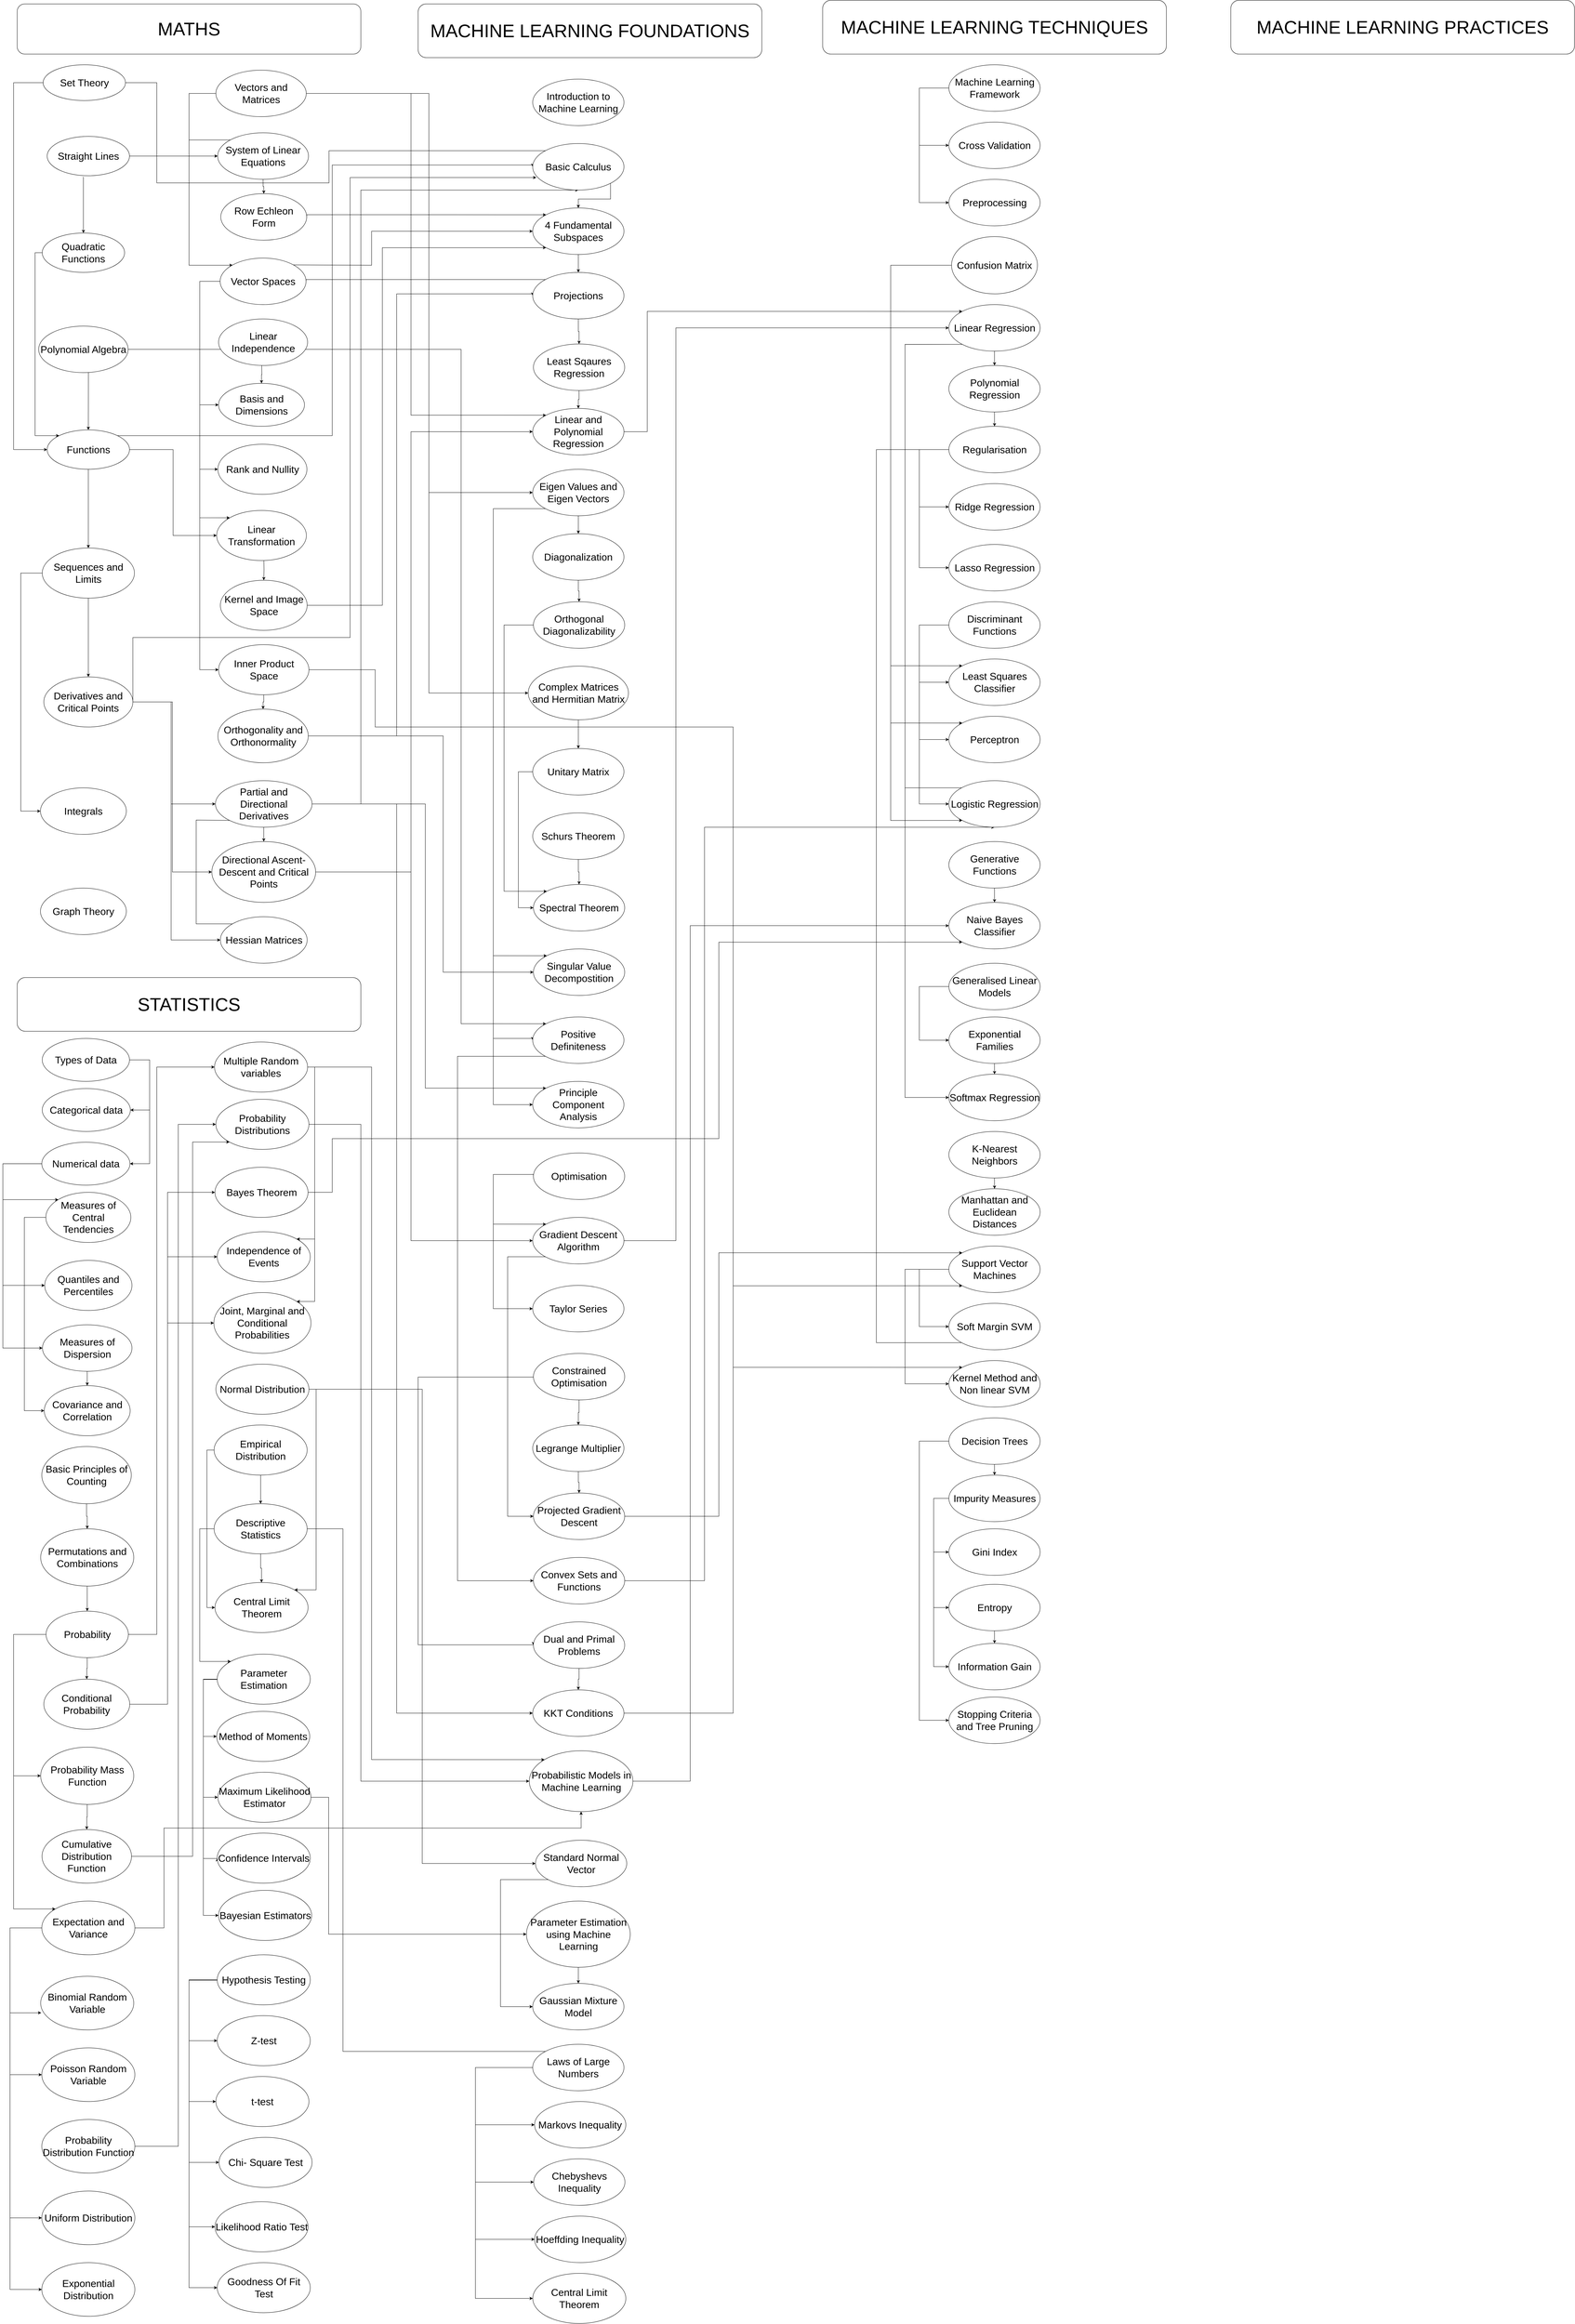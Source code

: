 <mxfile version="20.0.3" type="github">
  <diagram id="y4US1xTcursLQJIFUWQn" name="Page-2">
    <mxGraphModel dx="2595" dy="1368" grid="1" gridSize="10" guides="1" tooltips="1" connect="1" arrows="1" fold="1" page="1" pageScale="1" pageWidth="4681" pageHeight="3300" math="0" shadow="0">
      <root>
        <mxCell id="0" />
        <mxCell id="1" parent="0" />
        <mxCell id="eourtntVe6OwAV9lXEUB-1" value="MATHS" style="rounded=1;whiteSpace=wrap;html=1;fontSize=51;" parent="1" vertex="1">
          <mxGeometry x="80" y="90" width="960" height="140" as="geometry" />
        </mxCell>
        <mxCell id="eourtntVe6OwAV9lXEUB-2" value="MACHINE LEARNING FOUNDATIONS" style="rounded=1;whiteSpace=wrap;html=1;fontSize=51;" parent="1" vertex="1">
          <mxGeometry x="1200" y="90" width="960" height="150" as="geometry" />
        </mxCell>
        <mxCell id="eourtntVe6OwAV9lXEUB-3" value="MACHINE LEARNING TECHNIQUES" style="rounded=1;whiteSpace=wrap;html=1;fontSize=51;" parent="1" vertex="1">
          <mxGeometry x="2330" y="80" width="960" height="150" as="geometry" />
        </mxCell>
        <mxCell id="eourtntVe6OwAV9lXEUB-4" value="MACHINE LEARNING PRACTICES" style="rounded=1;whiteSpace=wrap;html=1;fontSize=51;" parent="1" vertex="1">
          <mxGeometry x="3470" y="80" width="960" height="150" as="geometry" />
        </mxCell>
        <mxCell id="y80oxE0x33iAmiCYXVPJ-30" style="edgeStyle=orthogonalEdgeStyle;rounded=0;orthogonalLoop=1;jettySize=auto;html=1;exitX=0;exitY=0.5;exitDx=0;exitDy=0;entryX=0;entryY=0.5;entryDx=0;entryDy=0;" parent="1" source="eourtntVe6OwAV9lXEUB-5" target="eourtntVe6OwAV9lXEUB-10" edge="1">
          <mxGeometry relative="1" as="geometry">
            <Array as="points">
              <mxPoint x="70" y="310" />
              <mxPoint x="70" y="1335" />
            </Array>
          </mxGeometry>
        </mxCell>
        <mxCell id="h3QKCOle_QqqLjs1MJjv-3" style="edgeStyle=orthogonalEdgeStyle;rounded=0;orthogonalLoop=1;jettySize=auto;html=1;exitX=1;exitY=0.5;exitDx=0;exitDy=0;entryX=0;entryY=0;entryDx=0;entryDy=0;fontSize=28;" parent="1" source="eourtntVe6OwAV9lXEUB-5" target="h3QKCOle_QqqLjs1MJjv-2" edge="1">
          <mxGeometry relative="1" as="geometry">
            <Array as="points">
              <mxPoint x="470" y="310" />
              <mxPoint x="470" y="590" />
              <mxPoint x="951" y="590" />
              <mxPoint x="951" y="500" />
            </Array>
          </mxGeometry>
        </mxCell>
        <mxCell id="eourtntVe6OwAV9lXEUB-5" value="Set Theory" style="ellipse;whiteSpace=wrap;html=1;fontSize=28;" parent="1" vertex="1">
          <mxGeometry x="152.5" y="260" width="230" height="100" as="geometry" />
        </mxCell>
        <mxCell id="y80oxE0x33iAmiCYXVPJ-40" style="edgeStyle=orthogonalEdgeStyle;rounded=0;orthogonalLoop=1;jettySize=auto;html=1;exitX=0;exitY=0.5;exitDx=0;exitDy=0;entryX=0;entryY=0;entryDx=0;entryDy=0;" parent="1" source="eourtntVe6OwAV9lXEUB-8" target="eourtntVe6OwAV9lXEUB-10" edge="1">
          <mxGeometry relative="1" as="geometry">
            <Array as="points">
              <mxPoint x="130" y="785" />
              <mxPoint x="130" y="1296" />
            </Array>
          </mxGeometry>
        </mxCell>
        <mxCell id="eourtntVe6OwAV9lXEUB-8" value="Quadratic Functions" style="ellipse;whiteSpace=wrap;html=1;fontSize=28;" parent="1" vertex="1">
          <mxGeometry x="150" y="730" width="230" height="110" as="geometry" />
        </mxCell>
        <mxCell id="y80oxE0x33iAmiCYXVPJ-39" style="edgeStyle=orthogonalEdgeStyle;rounded=0;orthogonalLoop=1;jettySize=auto;html=1;entryX=0.5;entryY=0;entryDx=0;entryDy=0;" parent="1" target="eourtntVe6OwAV9lXEUB-10" edge="1">
          <mxGeometry relative="1" as="geometry">
            <mxPoint x="279" y="1120" as="sourcePoint" />
            <Array as="points">
              <mxPoint x="279" y="1120" />
            </Array>
          </mxGeometry>
        </mxCell>
        <mxCell id="h3QKCOle_QqqLjs1MJjv-43" style="edgeStyle=orthogonalEdgeStyle;rounded=0;orthogonalLoop=1;jettySize=auto;html=1;exitX=1;exitY=0.5;exitDx=0;exitDy=0;entryX=0;entryY=0;entryDx=0;entryDy=0;fontSize=28;" parent="1" source="eourtntVe6OwAV9lXEUB-9" target="h3QKCOle_QqqLjs1MJjv-41" edge="1">
          <mxGeometry relative="1" as="geometry">
            <Array as="points">
              <mxPoint x="1320" y="1055" />
              <mxPoint x="1320" y="2939" />
            </Array>
          </mxGeometry>
        </mxCell>
        <mxCell id="eourtntVe6OwAV9lXEUB-9" value="Polynomial Algebra" style="ellipse;whiteSpace=wrap;html=1;fontSize=28;" parent="1" vertex="1">
          <mxGeometry x="140" y="990" width="250" height="130" as="geometry" />
        </mxCell>
        <mxCell id="y80oxE0x33iAmiCYXVPJ-23" style="edgeStyle=orthogonalEdgeStyle;rounded=0;orthogonalLoop=1;jettySize=auto;html=1;exitX=1;exitY=0.5;exitDx=0;exitDy=0;entryX=0;entryY=0.5;entryDx=0;entryDy=0;" parent="1" source="eourtntVe6OwAV9lXEUB-10" target="E1f6eCJ7xYabJAEgWiuG-9" edge="1">
          <mxGeometry relative="1" as="geometry" />
        </mxCell>
        <mxCell id="y80oxE0x33iAmiCYXVPJ-29" style="edgeStyle=orthogonalEdgeStyle;rounded=0;orthogonalLoop=1;jettySize=auto;html=1;exitX=0.5;exitY=1;exitDx=0;exitDy=0;entryX=0.5;entryY=0;entryDx=0;entryDy=0;" parent="1" source="eourtntVe6OwAV9lXEUB-10" target="eourtntVe6OwAV9lXEUB-11" edge="1">
          <mxGeometry relative="1" as="geometry" />
        </mxCell>
        <mxCell id="h3QKCOle_QqqLjs1MJjv-5" style="edgeStyle=orthogonalEdgeStyle;rounded=0;orthogonalLoop=1;jettySize=auto;html=1;exitX=1;exitY=0;exitDx=0;exitDy=0;entryX=0;entryY=0.5;entryDx=0;entryDy=0;fontSize=28;" parent="1" source="eourtntVe6OwAV9lXEUB-10" target="h3QKCOle_QqqLjs1MJjv-2" edge="1">
          <mxGeometry relative="1" as="geometry">
            <Array as="points">
              <mxPoint x="960" y="1296" />
              <mxPoint x="960" y="540" />
              <mxPoint x="1520" y="540" />
            </Array>
          </mxGeometry>
        </mxCell>
        <mxCell id="eourtntVe6OwAV9lXEUB-10" value="Functions" style="ellipse;whiteSpace=wrap;html=1;fontSize=28;" parent="1" vertex="1">
          <mxGeometry x="163.75" y="1280" width="230" height="110" as="geometry" />
        </mxCell>
        <mxCell id="y80oxE0x33iAmiCYXVPJ-27" style="edgeStyle=orthogonalEdgeStyle;rounded=0;orthogonalLoop=1;jettySize=auto;html=1;exitX=0.5;exitY=1;exitDx=0;exitDy=0;" parent="1" source="eourtntVe6OwAV9lXEUB-11" target="eourtntVe6OwAV9lXEUB-12" edge="1">
          <mxGeometry relative="1" as="geometry" />
        </mxCell>
        <mxCell id="y80oxE0x33iAmiCYXVPJ-28" style="edgeStyle=orthogonalEdgeStyle;rounded=0;orthogonalLoop=1;jettySize=auto;html=1;exitX=0;exitY=0.5;exitDx=0;exitDy=0;entryX=0;entryY=0.5;entryDx=0;entryDy=0;" parent="1" source="eourtntVe6OwAV9lXEUB-11" target="eourtntVe6OwAV9lXEUB-13" edge="1">
          <mxGeometry relative="1" as="geometry">
            <Array as="points">
              <mxPoint x="90" y="1680" />
              <mxPoint x="90" y="2345" />
            </Array>
          </mxGeometry>
        </mxCell>
        <mxCell id="eourtntVe6OwAV9lXEUB-11" value="Sequences and Limits" style="ellipse;whiteSpace=wrap;html=1;fontSize=28;" parent="1" vertex="1">
          <mxGeometry x="150.01" y="1610" width="257.5" height="140" as="geometry" />
        </mxCell>
        <mxCell id="y80oxE0x33iAmiCYXVPJ-24" style="edgeStyle=orthogonalEdgeStyle;rounded=0;orthogonalLoop=1;jettySize=auto;html=1;exitX=1;exitY=0.5;exitDx=0;exitDy=0;entryX=0;entryY=0.5;entryDx=0;entryDy=0;" parent="1" source="eourtntVe6OwAV9lXEUB-12" target="E1f6eCJ7xYabJAEgWiuG-14" edge="1">
          <mxGeometry relative="1" as="geometry" />
        </mxCell>
        <mxCell id="y80oxE0x33iAmiCYXVPJ-25" style="edgeStyle=orthogonalEdgeStyle;rounded=0;orthogonalLoop=1;jettySize=auto;html=1;exitX=1;exitY=0.5;exitDx=0;exitDy=0;entryX=0;entryY=0.5;entryDx=0;entryDy=0;" parent="1" source="eourtntVe6OwAV9lXEUB-12" target="E1f6eCJ7xYabJAEgWiuG-13" edge="1">
          <mxGeometry relative="1" as="geometry">
            <Array as="points">
              <mxPoint x="510" y="2040" />
              <mxPoint x="510" y="2325" />
            </Array>
          </mxGeometry>
        </mxCell>
        <mxCell id="y80oxE0x33iAmiCYXVPJ-26" style="edgeStyle=orthogonalEdgeStyle;rounded=0;orthogonalLoop=1;jettySize=auto;html=1;exitX=1;exitY=0.5;exitDx=0;exitDy=0;entryX=0;entryY=0.5;entryDx=0;entryDy=0;" parent="1" source="eourtntVe6OwAV9lXEUB-12" target="E1f6eCJ7xYabJAEgWiuG-15" edge="1">
          <mxGeometry relative="1" as="geometry">
            <Array as="points">
              <mxPoint x="510" y="2040" />
              <mxPoint x="510" y="2705" />
            </Array>
          </mxGeometry>
        </mxCell>
        <mxCell id="h3QKCOle_QqqLjs1MJjv-6" style="edgeStyle=orthogonalEdgeStyle;rounded=0;orthogonalLoop=1;jettySize=auto;html=1;exitX=1;exitY=0.5;exitDx=0;exitDy=0;entryX=0.039;entryY=0.731;entryDx=0;entryDy=0;fontSize=28;entryPerimeter=0;" parent="1" source="eourtntVe6OwAV9lXEUB-12" target="h3QKCOle_QqqLjs1MJjv-2" edge="1">
          <mxGeometry relative="1" as="geometry">
            <Array as="points">
              <mxPoint x="403" y="1860" />
              <mxPoint x="1010" y="1860" />
              <mxPoint x="1010" y="575" />
            </Array>
          </mxGeometry>
        </mxCell>
        <mxCell id="eourtntVe6OwAV9lXEUB-12" value="Derivatives and Critical Points" style="ellipse;whiteSpace=wrap;html=1;fontSize=28;" parent="1" vertex="1">
          <mxGeometry x="154.38" y="1970" width="248.75" height="140" as="geometry" />
        </mxCell>
        <mxCell id="eourtntVe6OwAV9lXEUB-13" value="Integrals" style="ellipse;whiteSpace=wrap;html=1;fontSize=28;" parent="1" vertex="1">
          <mxGeometry x="145" y="2280" width="240" height="130" as="geometry" />
        </mxCell>
        <mxCell id="eourtntVe6OwAV9lXEUB-14" value="Graph Theory" style="ellipse;whiteSpace=wrap;html=1;fontSize=28;" parent="1" vertex="1">
          <mxGeometry x="145" y="2560" width="240" height="130" as="geometry" />
        </mxCell>
        <mxCell id="y80oxE0x33iAmiCYXVPJ-22" style="edgeStyle=orthogonalEdgeStyle;rounded=0;orthogonalLoop=1;jettySize=auto;html=1;entryX=0;entryY=0.5;entryDx=0;entryDy=0;" parent="1" target="E1f6eCJ7xYabJAEgWiuG-2" edge="1">
          <mxGeometry relative="1" as="geometry">
            <mxPoint x="394" y="515" as="sourcePoint" />
            <Array as="points">
              <mxPoint x="640" y="515" />
            </Array>
          </mxGeometry>
        </mxCell>
        <mxCell id="y80oxE0x33iAmiCYXVPJ-41" style="edgeStyle=orthogonalEdgeStyle;rounded=0;orthogonalLoop=1;jettySize=auto;html=1;entryX=0.5;entryY=0;entryDx=0;entryDy=0;" parent="1" target="eourtntVe6OwAV9lXEUB-8" edge="1">
          <mxGeometry relative="1" as="geometry">
            <mxPoint x="265" y="573" as="sourcePoint" />
            <Array as="points">
              <mxPoint x="265" y="573" />
            </Array>
          </mxGeometry>
        </mxCell>
        <mxCell id="eourtntVe6OwAV9lXEUB-7" value="Straight Lines" style="ellipse;whiteSpace=wrap;html=1;fontSize=28;" parent="1" vertex="1">
          <mxGeometry x="163.76" y="460" width="230" height="110" as="geometry" />
        </mxCell>
        <mxCell id="eourtntVe6OwAV9lXEUB-18" value="STATISTICS" style="rounded=1;whiteSpace=wrap;html=1;fontSize=51;" parent="1" vertex="1">
          <mxGeometry x="80" y="2810" width="960" height="150" as="geometry" />
        </mxCell>
        <mxCell id="y80oxE0x33iAmiCYXVPJ-47" style="edgeStyle=orthogonalEdgeStyle;rounded=0;orthogonalLoop=1;jettySize=auto;html=1;exitX=0;exitY=0.5;exitDx=0;exitDy=0;entryX=0;entryY=0;entryDx=0;entryDy=0;" parent="1" source="E1f6eCJ7xYabJAEgWiuG-1" target="E1f6eCJ7xYabJAEgWiuG-2" edge="1">
          <mxGeometry relative="1" as="geometry">
            <Array as="points">
              <mxPoint x="560" y="340" />
              <mxPoint x="560" y="470" />
            </Array>
          </mxGeometry>
        </mxCell>
        <mxCell id="y80oxE0x33iAmiCYXVPJ-48" style="edgeStyle=orthogonalEdgeStyle;rounded=0;orthogonalLoop=1;jettySize=auto;html=1;exitX=0;exitY=0.5;exitDx=0;exitDy=0;entryX=0;entryY=0;entryDx=0;entryDy=0;" parent="1" source="E1f6eCJ7xYabJAEgWiuG-1" target="E1f6eCJ7xYabJAEgWiuG-4" edge="1">
          <mxGeometry relative="1" as="geometry">
            <Array as="points">
              <mxPoint x="560" y="340" />
              <mxPoint x="560" y="820" />
            </Array>
          </mxGeometry>
        </mxCell>
        <mxCell id="h3QKCOle_QqqLjs1MJjv-19" style="edgeStyle=orthogonalEdgeStyle;rounded=0;orthogonalLoop=1;jettySize=auto;html=1;exitX=1;exitY=0.5;exitDx=0;exitDy=0;entryX=0;entryY=0;entryDx=0;entryDy=0;fontSize=28;" parent="1" source="E1f6eCJ7xYabJAEgWiuG-1" target="h3QKCOle_QqqLjs1MJjv-18" edge="1">
          <mxGeometry relative="1" as="geometry">
            <Array as="points">
              <mxPoint x="1180" y="340" />
              <mxPoint x="1180" y="1239" />
            </Array>
          </mxGeometry>
        </mxCell>
        <mxCell id="h3QKCOle_QqqLjs1MJjv-23" style="edgeStyle=orthogonalEdgeStyle;rounded=0;orthogonalLoop=1;jettySize=auto;html=1;exitX=1;exitY=0.5;exitDx=0;exitDy=0;entryX=0;entryY=0.5;entryDx=0;entryDy=0;fontSize=28;" parent="1" source="E1f6eCJ7xYabJAEgWiuG-1" target="h3QKCOle_QqqLjs1MJjv-22" edge="1">
          <mxGeometry relative="1" as="geometry">
            <Array as="points">
              <mxPoint x="1230" y="340" />
              <mxPoint x="1230" y="1455" />
            </Array>
          </mxGeometry>
        </mxCell>
        <mxCell id="h3QKCOle_QqqLjs1MJjv-31" style="edgeStyle=orthogonalEdgeStyle;rounded=0;orthogonalLoop=1;jettySize=auto;html=1;exitX=1;exitY=0.5;exitDx=0;exitDy=0;entryX=0;entryY=0.5;entryDx=0;entryDy=0;fontSize=28;" parent="1" source="E1f6eCJ7xYabJAEgWiuG-1" target="h3QKCOle_QqqLjs1MJjv-28" edge="1">
          <mxGeometry relative="1" as="geometry">
            <Array as="points">
              <mxPoint x="1230" y="340" />
              <mxPoint x="1230" y="2015" />
            </Array>
          </mxGeometry>
        </mxCell>
        <mxCell id="E1f6eCJ7xYabJAEgWiuG-1" value="Vectors and Matrices" style="ellipse;whiteSpace=wrap;html=1;fontSize=28;" parent="1" vertex="1">
          <mxGeometry x="635" y="275" width="252.5" height="130" as="geometry" />
        </mxCell>
        <mxCell id="y80oxE0x33iAmiCYXVPJ-49" style="edgeStyle=orthogonalEdgeStyle;rounded=0;orthogonalLoop=1;jettySize=auto;html=1;exitX=0.5;exitY=1;exitDx=0;exitDy=0;entryX=0.5;entryY=0;entryDx=0;entryDy=0;" parent="1" source="E1f6eCJ7xYabJAEgWiuG-2" target="E1f6eCJ7xYabJAEgWiuG-3" edge="1">
          <mxGeometry relative="1" as="geometry" />
        </mxCell>
        <mxCell id="E1f6eCJ7xYabJAEgWiuG-2" value="System of Linear Equations" style="ellipse;whiteSpace=wrap;html=1;fontSize=28;" parent="1" vertex="1">
          <mxGeometry x="640" y="450" width="253.75" height="130" as="geometry" />
        </mxCell>
        <mxCell id="h3QKCOle_QqqLjs1MJjv-15" style="edgeStyle=orthogonalEdgeStyle;rounded=0;orthogonalLoop=1;jettySize=auto;html=1;exitX=1;exitY=0.5;exitDx=0;exitDy=0;entryX=0;entryY=0;entryDx=0;entryDy=0;fontSize=28;" parent="1" source="E1f6eCJ7xYabJAEgWiuG-3" target="h3QKCOle_QqqLjs1MJjv-13" edge="1">
          <mxGeometry relative="1" as="geometry">
            <Array as="points">
              <mxPoint x="889" y="679" />
            </Array>
          </mxGeometry>
        </mxCell>
        <mxCell id="E1f6eCJ7xYabJAEgWiuG-3" value="Row Echleon Form" style="ellipse;whiteSpace=wrap;html=1;fontSize=28;" parent="1" vertex="1">
          <mxGeometry x="648.75" y="620" width="240" height="130" as="geometry" />
        </mxCell>
        <mxCell id="y80oxE0x33iAmiCYXVPJ-42" style="edgeStyle=orthogonalEdgeStyle;rounded=0;orthogonalLoop=1;jettySize=auto;html=1;exitX=0;exitY=0.5;exitDx=0;exitDy=0;entryX=0;entryY=0.5;entryDx=0;entryDy=0;" parent="1" source="E1f6eCJ7xYabJAEgWiuG-4" target="E1f6eCJ7xYabJAEgWiuG-6" edge="1">
          <mxGeometry relative="1" as="geometry">
            <Array as="points">
              <mxPoint x="590" y="865" />
              <mxPoint x="590" y="1210" />
            </Array>
          </mxGeometry>
        </mxCell>
        <mxCell id="y80oxE0x33iAmiCYXVPJ-43" style="edgeStyle=orthogonalEdgeStyle;rounded=0;orthogonalLoop=1;jettySize=auto;html=1;exitX=0;exitY=0.5;exitDx=0;exitDy=0;entryX=0;entryY=0.5;entryDx=0;entryDy=0;" parent="1" source="E1f6eCJ7xYabJAEgWiuG-4" target="E1f6eCJ7xYabJAEgWiuG-7" edge="1">
          <mxGeometry relative="1" as="geometry">
            <Array as="points">
              <mxPoint x="590" y="865" />
              <mxPoint x="590" y="1390" />
            </Array>
          </mxGeometry>
        </mxCell>
        <mxCell id="y80oxE0x33iAmiCYXVPJ-44" style="edgeStyle=orthogonalEdgeStyle;rounded=0;orthogonalLoop=1;jettySize=auto;html=1;exitX=0;exitY=0.5;exitDx=0;exitDy=0;entryX=0;entryY=0;entryDx=0;entryDy=0;" parent="1" source="E1f6eCJ7xYabJAEgWiuG-4" target="E1f6eCJ7xYabJAEgWiuG-9" edge="1">
          <mxGeometry relative="1" as="geometry">
            <Array as="points">
              <mxPoint x="590" y="865" />
              <mxPoint x="590" y="1526" />
            </Array>
          </mxGeometry>
        </mxCell>
        <mxCell id="y80oxE0x33iAmiCYXVPJ-50" style="edgeStyle=orthogonalEdgeStyle;rounded=0;orthogonalLoop=1;jettySize=auto;html=1;exitX=0;exitY=0.5;exitDx=0;exitDy=0;entryX=0;entryY=0.5;entryDx=0;entryDy=0;" parent="1" source="E1f6eCJ7xYabJAEgWiuG-4" target="E1f6eCJ7xYabJAEgWiuG-11" edge="1">
          <mxGeometry relative="1" as="geometry">
            <Array as="points">
              <mxPoint x="590" y="865" />
              <mxPoint x="590" y="1950" />
            </Array>
          </mxGeometry>
        </mxCell>
        <mxCell id="h3QKCOle_QqqLjs1MJjv-9" style="edgeStyle=orthogonalEdgeStyle;rounded=0;orthogonalLoop=1;jettySize=auto;html=1;exitX=1;exitY=0.5;exitDx=0;exitDy=0;entryX=0;entryY=0;entryDx=0;entryDy=0;fontSize=28;" parent="1" source="E1f6eCJ7xYabJAEgWiuG-4" target="h3QKCOle_QqqLjs1MJjv-8" edge="1">
          <mxGeometry relative="1" as="geometry">
            <Array as="points">
              <mxPoint x="887" y="860" />
              <mxPoint x="1557" y="860" />
            </Array>
          </mxGeometry>
        </mxCell>
        <mxCell id="h3QKCOle_QqqLjs1MJjv-16" style="edgeStyle=orthogonalEdgeStyle;rounded=0;orthogonalLoop=1;jettySize=auto;html=1;exitX=1;exitY=0;exitDx=0;exitDy=0;entryX=0;entryY=0.5;entryDx=0;entryDy=0;fontSize=28;" parent="1" source="E1f6eCJ7xYabJAEgWiuG-4" target="h3QKCOle_QqqLjs1MJjv-13" edge="1">
          <mxGeometry relative="1" as="geometry">
            <Array as="points">
              <mxPoint x="1070" y="820" />
              <mxPoint x="1070" y="725" />
            </Array>
          </mxGeometry>
        </mxCell>
        <mxCell id="E1f6eCJ7xYabJAEgWiuG-4" value="Vector Spaces" style="ellipse;whiteSpace=wrap;html=1;fontSize=28;" parent="1" vertex="1">
          <mxGeometry x="646.88" y="800" width="240" height="130" as="geometry" />
        </mxCell>
        <mxCell id="y80oxE0x33iAmiCYXVPJ-51" style="edgeStyle=orthogonalEdgeStyle;rounded=0;orthogonalLoop=1;jettySize=auto;html=1;entryX=0.5;entryY=0;entryDx=0;entryDy=0;" parent="1" target="E1f6eCJ7xYabJAEgWiuG-6" edge="1">
          <mxGeometry relative="1" as="geometry">
            <mxPoint x="763" y="1100" as="sourcePoint" />
          </mxGeometry>
        </mxCell>
        <mxCell id="E1f6eCJ7xYabJAEgWiuG-5" value="Linear Independence" style="ellipse;whiteSpace=wrap;html=1;fontSize=28;" parent="1" vertex="1">
          <mxGeometry x="642.5" y="970" width="248.75" height="130" as="geometry" />
        </mxCell>
        <mxCell id="E1f6eCJ7xYabJAEgWiuG-6" value="Basis and Dimensions" style="ellipse;whiteSpace=wrap;html=1;fontSize=28;" parent="1" vertex="1">
          <mxGeometry x="642.5" y="1150" width="240" height="120" as="geometry" />
        </mxCell>
        <mxCell id="E1f6eCJ7xYabJAEgWiuG-7" value="Rank and Nullity" style="ellipse;whiteSpace=wrap;html=1;fontSize=28;" parent="1" vertex="1">
          <mxGeometry x="640.63" y="1320" width="248.75" height="140" as="geometry" />
        </mxCell>
        <mxCell id="E1f6eCJ7xYabJAEgWiuG-8" style="edgeStyle=orthogonalEdgeStyle;rounded=0;orthogonalLoop=1;jettySize=auto;html=1;exitX=0.5;exitY=1;exitDx=0;exitDy=0;" parent="1" source="E1f6eCJ7xYabJAEgWiuG-3" target="E1f6eCJ7xYabJAEgWiuG-3" edge="1">
          <mxGeometry relative="1" as="geometry" />
        </mxCell>
        <mxCell id="y80oxE0x33iAmiCYXVPJ-45" style="edgeStyle=orthogonalEdgeStyle;rounded=0;orthogonalLoop=1;jettySize=auto;html=1;entryX=0.5;entryY=0;entryDx=0;entryDy=0;" parent="1" target="E1f6eCJ7xYabJAEgWiuG-10" edge="1">
          <mxGeometry relative="1" as="geometry">
            <mxPoint x="769" y="1640" as="sourcePoint" />
          </mxGeometry>
        </mxCell>
        <mxCell id="E1f6eCJ7xYabJAEgWiuG-9" value="Linear Transformation" style="ellipse;whiteSpace=wrap;html=1;fontSize=28;" parent="1" vertex="1">
          <mxGeometry x="637.19" y="1505" width="250.62" height="140" as="geometry" />
        </mxCell>
        <mxCell id="h3QKCOle_QqqLjs1MJjv-17" style="edgeStyle=orthogonalEdgeStyle;rounded=0;orthogonalLoop=1;jettySize=auto;html=1;exitX=1;exitY=0.5;exitDx=0;exitDy=0;entryX=0;entryY=1;entryDx=0;entryDy=0;fontSize=28;" parent="1" source="E1f6eCJ7xYabJAEgWiuG-10" target="h3QKCOle_QqqLjs1MJjv-13" edge="1">
          <mxGeometry relative="1" as="geometry">
            <Array as="points">
              <mxPoint x="1100" y="1770" />
              <mxPoint x="1100" y="771" />
            </Array>
          </mxGeometry>
        </mxCell>
        <mxCell id="E1f6eCJ7xYabJAEgWiuG-10" value="Kernel and Image Space" style="ellipse;whiteSpace=wrap;html=1;fontSize=28;" parent="1" vertex="1">
          <mxGeometry x="647.5" y="1700" width="242.5" height="140" as="geometry" />
        </mxCell>
        <mxCell id="y80oxE0x33iAmiCYXVPJ-46" style="edgeStyle=orthogonalEdgeStyle;rounded=0;orthogonalLoop=1;jettySize=auto;html=1;exitX=0.5;exitY=1;exitDx=0;exitDy=0;entryX=0.5;entryY=0;entryDx=0;entryDy=0;" parent="1" source="E1f6eCJ7xYabJAEgWiuG-11" target="E1f6eCJ7xYabJAEgWiuG-12" edge="1">
          <mxGeometry relative="1" as="geometry" />
        </mxCell>
        <mxCell id="GwkNrBlDfvbYiTtJVMq1-61" style="edgeStyle=orthogonalEdgeStyle;rounded=0;orthogonalLoop=1;jettySize=auto;html=1;exitX=1;exitY=0.5;exitDx=0;exitDy=0;entryX=0;entryY=0;entryDx=0;entryDy=0;" edge="1" parent="1" source="E1f6eCJ7xYabJAEgWiuG-11" target="GwkNrBlDfvbYiTtJVMq1-55">
          <mxGeometry relative="1" as="geometry">
            <Array as="points">
              <mxPoint x="1080" y="1950" />
              <mxPoint x="1080" y="2110" />
              <mxPoint x="2080" y="2110" />
              <mxPoint x="2080" y="3899" />
            </Array>
          </mxGeometry>
        </mxCell>
        <mxCell id="E1f6eCJ7xYabJAEgWiuG-11" value="Inner Product Space" style="ellipse;whiteSpace=wrap;html=1;fontSize=28;" parent="1" vertex="1">
          <mxGeometry x="642.5" y="1880" width="252.5" height="140" as="geometry" />
        </mxCell>
        <mxCell id="h3QKCOle_QqqLjs1MJjv-10" style="edgeStyle=orthogonalEdgeStyle;rounded=0;orthogonalLoop=1;jettySize=auto;html=1;exitX=1;exitY=0.5;exitDx=0;exitDy=0;entryX=0;entryY=0.5;entryDx=0;entryDy=0;fontSize=28;" parent="1" source="E1f6eCJ7xYabJAEgWiuG-12" target="h3QKCOle_QqqLjs1MJjv-8" edge="1">
          <mxGeometry relative="1" as="geometry">
            <Array as="points">
              <mxPoint x="1140" y="2135" />
              <mxPoint x="1140" y="900" />
              <mxPoint x="1520" y="900" />
            </Array>
          </mxGeometry>
        </mxCell>
        <mxCell id="h3QKCOle_QqqLjs1MJjv-38" style="edgeStyle=orthogonalEdgeStyle;rounded=0;orthogonalLoop=1;jettySize=auto;html=1;exitX=1;exitY=0.5;exitDx=0;exitDy=0;entryX=0;entryY=0.5;entryDx=0;entryDy=0;fontSize=28;" parent="1" source="E1f6eCJ7xYabJAEgWiuG-12" target="h3QKCOle_QqqLjs1MJjv-32" edge="1">
          <mxGeometry relative="1" as="geometry">
            <Array as="points">
              <mxPoint x="1270" y="2135" />
              <mxPoint x="1270" y="2795" />
            </Array>
          </mxGeometry>
        </mxCell>
        <mxCell id="E1f6eCJ7xYabJAEgWiuG-12" value="Orthogonality and Orthonormality" style="ellipse;whiteSpace=wrap;html=1;fontSize=28;" parent="1" vertex="1">
          <mxGeometry x="640.63" y="2060" width="252.5" height="150" as="geometry" />
        </mxCell>
        <mxCell id="y80oxE0x33iAmiCYXVPJ-59" style="edgeStyle=orthogonalEdgeStyle;rounded=0;orthogonalLoop=1;jettySize=auto;html=1;exitX=0;exitY=1;exitDx=0;exitDy=0;entryX=0;entryY=0;entryDx=0;entryDy=0;" parent="1" source="E1f6eCJ7xYabJAEgWiuG-13" target="E1f6eCJ7xYabJAEgWiuG-15" edge="1">
          <mxGeometry relative="1" as="geometry">
            <Array as="points">
              <mxPoint x="580" y="2370" />
              <mxPoint x="580" y="2660" />
            </Array>
          </mxGeometry>
        </mxCell>
        <mxCell id="h3QKCOle_QqqLjs1MJjv-7" style="edgeStyle=orthogonalEdgeStyle;rounded=0;orthogonalLoop=1;jettySize=auto;html=1;exitX=1;exitY=0.5;exitDx=0;exitDy=0;entryX=0.5;entryY=1;entryDx=0;entryDy=0;fontSize=28;" parent="1" source="E1f6eCJ7xYabJAEgWiuG-13" target="h3QKCOle_QqqLjs1MJjv-2" edge="1">
          <mxGeometry relative="1" as="geometry">
            <Array as="points">
              <mxPoint x="1040" y="2325" />
              <mxPoint x="1040" y="610" />
            </Array>
          </mxGeometry>
        </mxCell>
        <mxCell id="h3QKCOle_QqqLjs1MJjv-21" style="edgeStyle=orthogonalEdgeStyle;rounded=0;orthogonalLoop=1;jettySize=auto;html=1;exitX=0.5;exitY=1;exitDx=0;exitDy=0;entryX=0.5;entryY=0;entryDx=0;entryDy=0;fontSize=28;" parent="1" source="E1f6eCJ7xYabJAEgWiuG-13" target="E1f6eCJ7xYabJAEgWiuG-14" edge="1">
          <mxGeometry relative="1" as="geometry" />
        </mxCell>
        <mxCell id="h3QKCOle_QqqLjs1MJjv-45" style="edgeStyle=orthogonalEdgeStyle;rounded=0;orthogonalLoop=1;jettySize=auto;html=1;exitX=1;exitY=0.5;exitDx=0;exitDy=0;entryX=0;entryY=0;entryDx=0;entryDy=0;fontSize=28;" parent="1" source="E1f6eCJ7xYabJAEgWiuG-13" target="h3QKCOle_QqqLjs1MJjv-40" edge="1">
          <mxGeometry relative="1" as="geometry">
            <Array as="points">
              <mxPoint x="1220" y="2325" />
              <mxPoint x="1220" y="3119" />
            </Array>
          </mxGeometry>
        </mxCell>
        <mxCell id="h3QKCOle_QqqLjs1MJjv-67" style="edgeStyle=orthogonalEdgeStyle;rounded=0;orthogonalLoop=1;jettySize=auto;html=1;exitX=1;exitY=0.5;exitDx=0;exitDy=0;fontSize=28;entryX=0;entryY=0.5;entryDx=0;entryDy=0;" parent="1" source="E1f6eCJ7xYabJAEgWiuG-13" target="h3QKCOle_QqqLjs1MJjv-63" edge="1">
          <mxGeometry relative="1" as="geometry">
            <mxPoint x="1320" y="4850" as="targetPoint" />
            <Array as="points">
              <mxPoint x="1140" y="2325" />
              <mxPoint x="1140" y="4865" />
            </Array>
          </mxGeometry>
        </mxCell>
        <mxCell id="E1f6eCJ7xYabJAEgWiuG-13" value="Partial and Directional Derivatives" style="ellipse;whiteSpace=wrap;html=1;fontSize=28;" parent="1" vertex="1">
          <mxGeometry x="633.75" y="2260" width="270" height="130" as="geometry" />
        </mxCell>
        <mxCell id="h3QKCOle_QqqLjs1MJjv-20" style="edgeStyle=orthogonalEdgeStyle;rounded=0;orthogonalLoop=1;jettySize=auto;html=1;exitX=1;exitY=0.5;exitDx=0;exitDy=0;entryX=0;entryY=0.5;entryDx=0;entryDy=0;fontSize=28;" parent="1" source="E1f6eCJ7xYabJAEgWiuG-14" target="h3QKCOle_QqqLjs1MJjv-18" edge="1">
          <mxGeometry relative="1" as="geometry">
            <Array as="points">
              <mxPoint x="1180" y="2515" />
              <mxPoint x="1180" y="1285" />
            </Array>
          </mxGeometry>
        </mxCell>
        <mxCell id="h3QKCOle_QqqLjs1MJjv-50" style="edgeStyle=orthogonalEdgeStyle;rounded=0;orthogonalLoop=1;jettySize=auto;html=1;exitX=1;exitY=0.5;exitDx=0;exitDy=0;entryX=0;entryY=0.5;entryDx=0;entryDy=0;fontSize=28;" parent="1" source="E1f6eCJ7xYabJAEgWiuG-14" target="h3QKCOle_QqqLjs1MJjv-47" edge="1">
          <mxGeometry relative="1" as="geometry">
            <Array as="points">
              <mxPoint x="1180" y="2515" />
              <mxPoint x="1180" y="3545" />
            </Array>
          </mxGeometry>
        </mxCell>
        <mxCell id="E1f6eCJ7xYabJAEgWiuG-14" value="Directional Ascent-Descent and Critical Points" style="ellipse;whiteSpace=wrap;html=1;fontSize=28;" parent="1" vertex="1">
          <mxGeometry x="623.75" y="2430" width="290" height="170" as="geometry" />
        </mxCell>
        <mxCell id="E1f6eCJ7xYabJAEgWiuG-15" value="Hessian Matrices" style="ellipse;whiteSpace=wrap;html=1;fontSize=28;" parent="1" vertex="1">
          <mxGeometry x="647.5" y="2640" width="242.5" height="130" as="geometry" />
        </mxCell>
        <mxCell id="ouYZ87-VFuoqLtjuJrLR-6" style="edgeStyle=orthogonalEdgeStyle;rounded=0;orthogonalLoop=1;jettySize=auto;html=1;exitX=1;exitY=0.5;exitDx=0;exitDy=0;entryX=1;entryY=0.5;entryDx=0;entryDy=0;" parent="1" source="E1f6eCJ7xYabJAEgWiuG-16" target="ouYZ87-VFuoqLtjuJrLR-1" edge="1">
          <mxGeometry relative="1" as="geometry">
            <Array as="points">
              <mxPoint x="450" y="3040" />
              <mxPoint x="450" y="3330" />
            </Array>
          </mxGeometry>
        </mxCell>
        <mxCell id="ouYZ87-VFuoqLtjuJrLR-7" style="edgeStyle=orthogonalEdgeStyle;rounded=0;orthogonalLoop=1;jettySize=auto;html=1;exitX=1;exitY=0.5;exitDx=0;exitDy=0;entryX=1;entryY=0.5;entryDx=0;entryDy=0;" parent="1" source="E1f6eCJ7xYabJAEgWiuG-16" target="y80oxE0x33iAmiCYXVPJ-11" edge="1">
          <mxGeometry relative="1" as="geometry">
            <Array as="points">
              <mxPoint x="450" y="3040" />
              <mxPoint x="450" y="3180" />
            </Array>
          </mxGeometry>
        </mxCell>
        <mxCell id="E1f6eCJ7xYabJAEgWiuG-16" value="Types of Data" style="ellipse;whiteSpace=wrap;html=1;fontSize=28;" parent="1" vertex="1">
          <mxGeometry x="150.01" y="2980" width="243.76" height="120" as="geometry" />
        </mxCell>
        <mxCell id="y80oxE0x33iAmiCYXVPJ-52" style="edgeStyle=orthogonalEdgeStyle;rounded=0;orthogonalLoop=1;jettySize=auto;html=1;exitX=0;exitY=0.5;exitDx=0;exitDy=0;entryX=0;entryY=0.5;entryDx=0;entryDy=0;" parent="1" source="E1f6eCJ7xYabJAEgWiuG-18" target="y80oxE0x33iAmiCYXVPJ-1" edge="1">
          <mxGeometry relative="1" as="geometry">
            <Array as="points">
              <mxPoint x="100" y="3480" />
              <mxPoint x="100" y="4020" />
            </Array>
          </mxGeometry>
        </mxCell>
        <mxCell id="E1f6eCJ7xYabJAEgWiuG-18" value="Measures of Central Tendencies" style="ellipse;whiteSpace=wrap;html=1;fontSize=28;" parent="1" vertex="1">
          <mxGeometry x="160.01" y="3410" width="237.5" height="140" as="geometry" />
        </mxCell>
        <mxCell id="y80oxE0x33iAmiCYXVPJ-53" style="edgeStyle=orthogonalEdgeStyle;rounded=0;orthogonalLoop=1;jettySize=auto;html=1;exitX=0.5;exitY=1;exitDx=0;exitDy=0;entryX=0.5;entryY=0;entryDx=0;entryDy=0;" parent="1" source="E1f6eCJ7xYabJAEgWiuG-19" target="y80oxE0x33iAmiCYXVPJ-1" edge="1">
          <mxGeometry relative="1" as="geometry" />
        </mxCell>
        <mxCell id="E1f6eCJ7xYabJAEgWiuG-19" value="Measures of Dispersion" style="ellipse;whiteSpace=wrap;html=1;fontSize=28;" parent="1" vertex="1">
          <mxGeometry x="150.63" y="3780" width="250" height="130" as="geometry" />
        </mxCell>
        <mxCell id="E1f6eCJ7xYabJAEgWiuG-20" value="Quantiles and Percentiles" style="ellipse;whiteSpace=wrap;html=1;fontSize=28;" parent="1" vertex="1">
          <mxGeometry x="156.88" y="3600" width="243.75" height="140" as="geometry" />
        </mxCell>
        <mxCell id="y80oxE0x33iAmiCYXVPJ-1" value="Covariance and Correlation" style="ellipse;whiteSpace=wrap;html=1;fontSize=28;" parent="1" vertex="1">
          <mxGeometry x="155.63" y="3950" width="240" height="140" as="geometry" />
        </mxCell>
        <mxCell id="y80oxE0x33iAmiCYXVPJ-31" style="edgeStyle=orthogonalEdgeStyle;rounded=0;orthogonalLoop=1;jettySize=auto;html=1;exitX=0.5;exitY=1;exitDx=0;exitDy=0;entryX=0.5;entryY=0;entryDx=0;entryDy=0;" parent="1" source="y80oxE0x33iAmiCYXVPJ-3" target="y80oxE0x33iAmiCYXVPJ-4" edge="1">
          <mxGeometry relative="1" as="geometry" />
        </mxCell>
        <mxCell id="y80oxE0x33iAmiCYXVPJ-3" value="Permutations and Combinations" style="ellipse;whiteSpace=wrap;html=1;fontSize=28;" parent="1" vertex="1">
          <mxGeometry x="145.63" y="4350" width="260" height="160" as="geometry" />
        </mxCell>
        <mxCell id="y80oxE0x33iAmiCYXVPJ-33" style="edgeStyle=orthogonalEdgeStyle;rounded=0;orthogonalLoop=1;jettySize=auto;html=1;exitX=0.5;exitY=1;exitDx=0;exitDy=0;entryX=0.5;entryY=0;entryDx=0;entryDy=0;" parent="1" source="y80oxE0x33iAmiCYXVPJ-4" target="y80oxE0x33iAmiCYXVPJ-5" edge="1">
          <mxGeometry relative="1" as="geometry" />
        </mxCell>
        <mxCell id="y80oxE0x33iAmiCYXVPJ-34" style="edgeStyle=orthogonalEdgeStyle;rounded=0;orthogonalLoop=1;jettySize=auto;html=1;exitX=0;exitY=0.5;exitDx=0;exitDy=0;entryX=0;entryY=0.5;entryDx=0;entryDy=0;" parent="1" source="y80oxE0x33iAmiCYXVPJ-4" target="y80oxE0x33iAmiCYXVPJ-6" edge="1">
          <mxGeometry relative="1" as="geometry">
            <Array as="points">
              <mxPoint x="70" y="4645" />
              <mxPoint x="70" y="5040" />
            </Array>
          </mxGeometry>
        </mxCell>
        <mxCell id="y80oxE0x33iAmiCYXVPJ-36" style="edgeStyle=orthogonalEdgeStyle;rounded=0;orthogonalLoop=1;jettySize=auto;html=1;exitX=0;exitY=0.5;exitDx=0;exitDy=0;entryX=0;entryY=0;entryDx=0;entryDy=0;" parent="1" source="y80oxE0x33iAmiCYXVPJ-4" target="y80oxE0x33iAmiCYXVPJ-8" edge="1">
          <mxGeometry relative="1" as="geometry">
            <Array as="points">
              <mxPoint x="70" y="4645" />
              <mxPoint x="70" y="5412" />
            </Array>
          </mxGeometry>
        </mxCell>
        <mxCell id="ouYZ87-VFuoqLtjuJrLR-20" style="edgeStyle=orthogonalEdgeStyle;rounded=0;orthogonalLoop=1;jettySize=auto;html=1;exitX=1;exitY=0.5;exitDx=0;exitDy=0;entryX=0;entryY=0.5;entryDx=0;entryDy=0;" parent="1" source="y80oxE0x33iAmiCYXVPJ-4" target="ouYZ87-VFuoqLtjuJrLR-19" edge="1">
          <mxGeometry relative="1" as="geometry">
            <Array as="points">
              <mxPoint x="470" y="4645" />
              <mxPoint x="470" y="3060" />
            </Array>
          </mxGeometry>
        </mxCell>
        <mxCell id="y80oxE0x33iAmiCYXVPJ-4" value="Probability" style="ellipse;whiteSpace=wrap;html=1;fontSize=28;" parent="1" vertex="1">
          <mxGeometry x="160.63" y="4580" width="230" height="130" as="geometry" />
        </mxCell>
        <mxCell id="ouYZ87-VFuoqLtjuJrLR-22" style="edgeStyle=orthogonalEdgeStyle;rounded=0;orthogonalLoop=1;jettySize=auto;html=1;exitX=1;exitY=0.5;exitDx=0;exitDy=0;entryX=0;entryY=0.5;entryDx=0;entryDy=0;" parent="1" source="y80oxE0x33iAmiCYXVPJ-5" target="ouYZ87-VFuoqLtjuJrLR-21" edge="1">
          <mxGeometry relative="1" as="geometry">
            <Array as="points">
              <mxPoint x="500" y="4840" />
              <mxPoint x="500" y="3410" />
            </Array>
          </mxGeometry>
        </mxCell>
        <mxCell id="ouYZ87-VFuoqLtjuJrLR-28" style="edgeStyle=orthogonalEdgeStyle;rounded=0;orthogonalLoop=1;jettySize=auto;html=1;exitX=1;exitY=0.5;exitDx=0;exitDy=0;entryX=0;entryY=0.5;entryDx=0;entryDy=0;" parent="1" source="y80oxE0x33iAmiCYXVPJ-5" target="ouYZ87-VFuoqLtjuJrLR-26" edge="1">
          <mxGeometry relative="1" as="geometry">
            <Array as="points">
              <mxPoint x="500" y="4840" />
              <mxPoint x="500" y="3590" />
            </Array>
          </mxGeometry>
        </mxCell>
        <mxCell id="ouYZ87-VFuoqLtjuJrLR-32" style="edgeStyle=orthogonalEdgeStyle;rounded=0;orthogonalLoop=1;jettySize=auto;html=1;exitX=1;exitY=0.5;exitDx=0;exitDy=0;entryX=0;entryY=0.5;entryDx=0;entryDy=0;" parent="1" source="y80oxE0x33iAmiCYXVPJ-5" target="ouYZ87-VFuoqLtjuJrLR-29" edge="1">
          <mxGeometry relative="1" as="geometry">
            <Array as="points">
              <mxPoint x="500" y="4840" />
              <mxPoint x="500" y="3775" />
            </Array>
          </mxGeometry>
        </mxCell>
        <mxCell id="y80oxE0x33iAmiCYXVPJ-5" value="Conditional Probability" style="ellipse;whiteSpace=wrap;html=1;fontSize=28;" parent="1" vertex="1">
          <mxGeometry x="154.38" y="4770" width="240" height="140" as="geometry" />
        </mxCell>
        <mxCell id="y80oxE0x33iAmiCYXVPJ-35" style="edgeStyle=orthogonalEdgeStyle;rounded=0;orthogonalLoop=1;jettySize=auto;html=1;exitX=0.5;exitY=1;exitDx=0;exitDy=0;entryX=0.5;entryY=0;entryDx=0;entryDy=0;" parent="1" source="y80oxE0x33iAmiCYXVPJ-6" target="y80oxE0x33iAmiCYXVPJ-7" edge="1">
          <mxGeometry relative="1" as="geometry" />
        </mxCell>
        <mxCell id="y80oxE0x33iAmiCYXVPJ-6" value="Probability Mass Function" style="ellipse;whiteSpace=wrap;html=1;fontSize=28;" parent="1" vertex="1">
          <mxGeometry x="145.63" y="4960" width="260" height="160" as="geometry" />
        </mxCell>
        <mxCell id="ouYZ87-VFuoqLtjuJrLR-25" style="edgeStyle=orthogonalEdgeStyle;rounded=0;orthogonalLoop=1;jettySize=auto;html=1;exitX=1;exitY=0.5;exitDx=0;exitDy=0;entryX=0;entryY=1;entryDx=0;entryDy=0;" parent="1" source="y80oxE0x33iAmiCYXVPJ-7" target="ouYZ87-VFuoqLtjuJrLR-23" edge="1">
          <mxGeometry relative="1" as="geometry">
            <Array as="points">
              <mxPoint x="570" y="5265" />
              <mxPoint x="570" y="3269" />
            </Array>
          </mxGeometry>
        </mxCell>
        <mxCell id="y80oxE0x33iAmiCYXVPJ-7" value="Cumulative Distribution Function" style="ellipse;whiteSpace=wrap;html=1;fontSize=28;" parent="1" vertex="1">
          <mxGeometry x="149.38" y="5190" width="250" height="150" as="geometry" />
        </mxCell>
        <mxCell id="y80oxE0x33iAmiCYXVPJ-55" style="edgeStyle=orthogonalEdgeStyle;rounded=0;orthogonalLoop=1;jettySize=auto;html=1;exitX=0;exitY=0.5;exitDx=0;exitDy=0;entryX=0;entryY=0.5;entryDx=0;entryDy=0;" parent="1" source="y80oxE0x33iAmiCYXVPJ-8" target="y80oxE0x33iAmiCYXVPJ-17" edge="1">
          <mxGeometry relative="1" as="geometry">
            <Array as="points">
              <mxPoint x="60" y="5465" />
              <mxPoint x="60" y="6475" />
            </Array>
          </mxGeometry>
        </mxCell>
        <mxCell id="y80oxE0x33iAmiCYXVPJ-56" style="edgeStyle=orthogonalEdgeStyle;rounded=0;orthogonalLoop=1;jettySize=auto;html=1;exitX=0;exitY=0.5;exitDx=0;exitDy=0;entryX=0;entryY=0.5;entryDx=0;entryDy=0;" parent="1" source="y80oxE0x33iAmiCYXVPJ-8" target="y80oxE0x33iAmiCYXVPJ-18" edge="1">
          <mxGeometry relative="1" as="geometry">
            <Array as="points">
              <mxPoint x="60" y="5465" />
              <mxPoint x="60" y="6275" />
            </Array>
          </mxGeometry>
        </mxCell>
        <mxCell id="y80oxE0x33iAmiCYXVPJ-57" style="edgeStyle=orthogonalEdgeStyle;rounded=0;orthogonalLoop=1;jettySize=auto;html=1;exitX=0;exitY=0.5;exitDx=0;exitDy=0;entryX=0.006;entryY=0.681;entryDx=0;entryDy=0;entryPerimeter=0;" parent="1" source="y80oxE0x33iAmiCYXVPJ-8" target="y80oxE0x33iAmiCYXVPJ-15" edge="1">
          <mxGeometry relative="1" as="geometry">
            <Array as="points">
              <mxPoint x="60" y="5465" />
              <mxPoint x="60" y="5702" />
            </Array>
          </mxGeometry>
        </mxCell>
        <mxCell id="y80oxE0x33iAmiCYXVPJ-58" style="edgeStyle=orthogonalEdgeStyle;rounded=0;orthogonalLoop=1;jettySize=auto;html=1;exitX=0;exitY=0.5;exitDx=0;exitDy=0;entryX=0;entryY=0.5;entryDx=0;entryDy=0;" parent="1" source="y80oxE0x33iAmiCYXVPJ-8" target="y80oxE0x33iAmiCYXVPJ-16" edge="1">
          <mxGeometry relative="1" as="geometry">
            <Array as="points">
              <mxPoint x="60" y="5465" />
              <mxPoint x="60" y="5875" />
            </Array>
          </mxGeometry>
        </mxCell>
        <mxCell id="h3QKCOle_QqqLjs1MJjv-72" style="edgeStyle=orthogonalEdgeStyle;rounded=0;orthogonalLoop=1;jettySize=auto;html=1;exitX=1;exitY=0.5;exitDx=0;exitDy=0;entryX=0.5;entryY=1;entryDx=0;entryDy=0;fontSize=28;" parent="1" source="y80oxE0x33iAmiCYXVPJ-8" target="h3QKCOle_QqqLjs1MJjv-68" edge="1">
          <mxGeometry relative="1" as="geometry">
            <Array as="points">
              <mxPoint x="490" y="5465" />
              <mxPoint x="490" y="5186" />
              <mxPoint x="1655" y="5186" />
            </Array>
          </mxGeometry>
        </mxCell>
        <mxCell id="y80oxE0x33iAmiCYXVPJ-8" value="Expectation and Variance" style="ellipse;whiteSpace=wrap;html=1;fontSize=28;" parent="1" vertex="1">
          <mxGeometry x="148.76" y="5390" width="260" height="150" as="geometry" />
        </mxCell>
        <mxCell id="y80oxE0x33iAmiCYXVPJ-11" value="Categorical data" style="ellipse;whiteSpace=wrap;html=1;fontSize=28;" parent="1" vertex="1">
          <mxGeometry x="150" y="3120" width="246.24" height="120" as="geometry" />
        </mxCell>
        <mxCell id="y80oxE0x33iAmiCYXVPJ-32" style="edgeStyle=orthogonalEdgeStyle;rounded=0;orthogonalLoop=1;jettySize=auto;html=1;exitX=0.5;exitY=1;exitDx=0;exitDy=0;entryX=0.5;entryY=0;entryDx=0;entryDy=0;" parent="1" source="y80oxE0x33iAmiCYXVPJ-14" target="y80oxE0x33iAmiCYXVPJ-3" edge="1">
          <mxGeometry relative="1" as="geometry" />
        </mxCell>
        <mxCell id="y80oxE0x33iAmiCYXVPJ-14" value="Basic Principles of Counting" style="ellipse;whiteSpace=wrap;html=1;fontSize=28;" parent="1" vertex="1">
          <mxGeometry x="148.76" y="4120" width="250" height="160" as="geometry" />
        </mxCell>
        <mxCell id="y80oxE0x33iAmiCYXVPJ-15" value="Binomial Random Variable" style="ellipse;whiteSpace=wrap;html=1;fontSize=28;" parent="1" vertex="1">
          <mxGeometry x="145.63" y="5600" width="260" height="150" as="geometry" />
        </mxCell>
        <mxCell id="y80oxE0x33iAmiCYXVPJ-16" value="Poisson Random Variable" style="ellipse;whiteSpace=wrap;html=1;fontSize=28;" parent="1" vertex="1">
          <mxGeometry x="148.75" y="5800" width="260" height="150" as="geometry" />
        </mxCell>
        <mxCell id="y80oxE0x33iAmiCYXVPJ-17" value="Exponential Distribution" style="ellipse;whiteSpace=wrap;html=1;fontSize=28;" parent="1" vertex="1">
          <mxGeometry x="148.75" y="6400" width="260" height="150" as="geometry" />
        </mxCell>
        <mxCell id="y80oxE0x33iAmiCYXVPJ-18" value="Uniform Distribution" style="ellipse;whiteSpace=wrap;html=1;fontSize=28;" parent="1" vertex="1">
          <mxGeometry x="148.76" y="6200" width="260" height="150" as="geometry" />
        </mxCell>
        <mxCell id="ouYZ87-VFuoqLtjuJrLR-24" style="edgeStyle=orthogonalEdgeStyle;rounded=0;orthogonalLoop=1;jettySize=auto;html=1;exitX=1;exitY=0.5;exitDx=0;exitDy=0;entryX=0;entryY=0.5;entryDx=0;entryDy=0;" parent="1" source="y80oxE0x33iAmiCYXVPJ-19" target="ouYZ87-VFuoqLtjuJrLR-23" edge="1">
          <mxGeometry relative="1" as="geometry">
            <Array as="points">
              <mxPoint x="530" y="6075" />
              <mxPoint x="530" y="3220" />
            </Array>
          </mxGeometry>
        </mxCell>
        <mxCell id="y80oxE0x33iAmiCYXVPJ-19" value="Probability Distribution Function" style="ellipse;whiteSpace=wrap;html=1;fontSize=28;" parent="1" vertex="1">
          <mxGeometry x="148.76" y="6000" width="260" height="150" as="geometry" />
        </mxCell>
        <mxCell id="ouYZ87-VFuoqLtjuJrLR-8" style="edgeStyle=orthogonalEdgeStyle;rounded=0;orthogonalLoop=1;jettySize=auto;html=1;exitX=0;exitY=0.501;exitDx=0;exitDy=0;entryX=0;entryY=0;entryDx=0;entryDy=0;exitPerimeter=0;" parent="1" source="ouYZ87-VFuoqLtjuJrLR-1" target="E1f6eCJ7xYabJAEgWiuG-18" edge="1">
          <mxGeometry relative="1" as="geometry">
            <Array as="points">
              <mxPoint x="40" y="3330" />
              <mxPoint x="40" y="3431" />
            </Array>
          </mxGeometry>
        </mxCell>
        <mxCell id="ouYZ87-VFuoqLtjuJrLR-9" style="edgeStyle=orthogonalEdgeStyle;rounded=0;orthogonalLoop=1;jettySize=auto;html=1;exitX=0;exitY=0.5;exitDx=0;exitDy=0;entryX=0;entryY=0.5;entryDx=0;entryDy=0;" parent="1" source="ouYZ87-VFuoqLtjuJrLR-1" target="E1f6eCJ7xYabJAEgWiuG-19" edge="1">
          <mxGeometry relative="1" as="geometry">
            <Array as="points">
              <mxPoint x="40" y="3330" />
              <mxPoint x="40" y="3845" />
            </Array>
          </mxGeometry>
        </mxCell>
        <mxCell id="ouYZ87-VFuoqLtjuJrLR-10" style="edgeStyle=orthogonalEdgeStyle;rounded=0;orthogonalLoop=1;jettySize=auto;html=1;exitX=0;exitY=0.5;exitDx=0;exitDy=0;entryX=0;entryY=0.5;entryDx=0;entryDy=0;" parent="1" source="ouYZ87-VFuoqLtjuJrLR-1" target="E1f6eCJ7xYabJAEgWiuG-20" edge="1">
          <mxGeometry relative="1" as="geometry">
            <Array as="points">
              <mxPoint x="40" y="3330" />
              <mxPoint x="40" y="3670" />
            </Array>
          </mxGeometry>
        </mxCell>
        <mxCell id="ouYZ87-VFuoqLtjuJrLR-1" value="Numerical data" style="ellipse;whiteSpace=wrap;html=1;fontSize=28;" parent="1" vertex="1">
          <mxGeometry x="148.75" y="3270" width="246.24" height="120" as="geometry" />
        </mxCell>
        <mxCell id="ouYZ87-VFuoqLtjuJrLR-27" style="edgeStyle=orthogonalEdgeStyle;rounded=0;orthogonalLoop=1;jettySize=auto;html=1;exitX=1;exitY=0.5;exitDx=0;exitDy=0;entryX=1;entryY=0;entryDx=0;entryDy=0;" parent="1" source="ouYZ87-VFuoqLtjuJrLR-19" target="ouYZ87-VFuoqLtjuJrLR-26" edge="1">
          <mxGeometry relative="1" as="geometry">
            <Array as="points">
              <mxPoint x="911" y="3060" />
              <mxPoint x="911" y="3541" />
            </Array>
          </mxGeometry>
        </mxCell>
        <mxCell id="ouYZ87-VFuoqLtjuJrLR-31" style="edgeStyle=orthogonalEdgeStyle;rounded=0;orthogonalLoop=1;jettySize=auto;html=1;exitX=1;exitY=0.5;exitDx=0;exitDy=0;entryX=1;entryY=0;entryDx=0;entryDy=0;" parent="1" source="ouYZ87-VFuoqLtjuJrLR-19" target="ouYZ87-VFuoqLtjuJrLR-29" edge="1">
          <mxGeometry relative="1" as="geometry">
            <Array as="points">
              <mxPoint x="911" y="3060" />
              <mxPoint x="911" y="3715" />
            </Array>
          </mxGeometry>
        </mxCell>
        <mxCell id="h3QKCOle_QqqLjs1MJjv-69" style="edgeStyle=orthogonalEdgeStyle;rounded=0;orthogonalLoop=1;jettySize=auto;html=1;exitX=1;exitY=0.5;exitDx=0;exitDy=0;entryX=0;entryY=0;entryDx=0;entryDy=0;fontSize=28;" parent="1" source="ouYZ87-VFuoqLtjuJrLR-19" target="h3QKCOle_QqqLjs1MJjv-68" edge="1">
          <mxGeometry relative="1" as="geometry">
            <Array as="points">
              <mxPoint x="1070" y="3060" />
              <mxPoint x="1070" y="4995" />
            </Array>
          </mxGeometry>
        </mxCell>
        <mxCell id="ouYZ87-VFuoqLtjuJrLR-19" value="Multiple Random variables" style="ellipse;whiteSpace=wrap;html=1;fontSize=28;" parent="1" vertex="1">
          <mxGeometry x="631.25" y="2990" width="260" height="140" as="geometry" />
        </mxCell>
        <mxCell id="GwkNrBlDfvbYiTtJVMq1-35" style="edgeStyle=orthogonalEdgeStyle;rounded=0;orthogonalLoop=1;jettySize=auto;html=1;exitX=1;exitY=0.5;exitDx=0;exitDy=0;entryX=0;entryY=1;entryDx=0;entryDy=0;" edge="1" parent="1" source="ouYZ87-VFuoqLtjuJrLR-21" target="GwkNrBlDfvbYiTtJVMq1-29">
          <mxGeometry relative="1" as="geometry">
            <Array as="points">
              <mxPoint x="960" y="3410" />
              <mxPoint x="960" y="3260" />
              <mxPoint x="2040" y="3260" />
              <mxPoint x="2040" y="2711" />
            </Array>
          </mxGeometry>
        </mxCell>
        <mxCell id="ouYZ87-VFuoqLtjuJrLR-21" value="Bayes Theorem" style="ellipse;whiteSpace=wrap;html=1;fontSize=28;" parent="1" vertex="1">
          <mxGeometry x="632.5" y="3340" width="260" height="140" as="geometry" />
        </mxCell>
        <mxCell id="h3QKCOle_QqqLjs1MJjv-70" style="edgeStyle=orthogonalEdgeStyle;rounded=0;orthogonalLoop=1;jettySize=auto;html=1;exitX=1;exitY=0.5;exitDx=0;exitDy=0;entryX=0;entryY=0.5;entryDx=0;entryDy=0;fontSize=28;" parent="1" source="ouYZ87-VFuoqLtjuJrLR-23" target="h3QKCOle_QqqLjs1MJjv-68" edge="1">
          <mxGeometry relative="1" as="geometry">
            <Array as="points">
              <mxPoint x="1040" y="3220" />
              <mxPoint x="1040" y="5055" />
            </Array>
          </mxGeometry>
        </mxCell>
        <mxCell id="ouYZ87-VFuoqLtjuJrLR-23" value="Probability Distributions" style="ellipse;whiteSpace=wrap;html=1;fontSize=28;" parent="1" vertex="1">
          <mxGeometry x="635.01" y="3150" width="260" height="140" as="geometry" />
        </mxCell>
        <mxCell id="ouYZ87-VFuoqLtjuJrLR-26" value="Independence of Events" style="ellipse;whiteSpace=wrap;html=1;fontSize=28;" parent="1" vertex="1">
          <mxGeometry x="638.75" y="3520" width="260" height="140" as="geometry" />
        </mxCell>
        <mxCell id="ouYZ87-VFuoqLtjuJrLR-29" value="Joint, Marginal and Conditional Probabilities" style="ellipse;whiteSpace=wrap;html=1;fontSize=28;" parent="1" vertex="1">
          <mxGeometry x="629.39" y="3690" width="271.25" height="170" as="geometry" />
        </mxCell>
        <mxCell id="ouYZ87-VFuoqLtjuJrLR-39" style="edgeStyle=orthogonalEdgeStyle;rounded=0;orthogonalLoop=1;jettySize=auto;html=1;exitX=0.5;exitY=1;exitDx=0;exitDy=0;entryX=0.5;entryY=0;entryDx=0;entryDy=0;" parent="1" source="ouYZ87-VFuoqLtjuJrLR-33" target="ouYZ87-VFuoqLtjuJrLR-37" edge="1">
          <mxGeometry relative="1" as="geometry" />
        </mxCell>
        <mxCell id="ouYZ87-VFuoqLtjuJrLR-49" style="edgeStyle=orthogonalEdgeStyle;rounded=0;orthogonalLoop=1;jettySize=auto;html=1;exitX=0;exitY=0.5;exitDx=0;exitDy=0;entryX=0;entryY=0;entryDx=0;entryDy=0;" parent="1" source="ouYZ87-VFuoqLtjuJrLR-33" target="ouYZ87-VFuoqLtjuJrLR-42" edge="1">
          <mxGeometry relative="1" as="geometry">
            <Array as="points">
              <mxPoint x="590" y="4350" />
              <mxPoint x="590" y="4721" />
            </Array>
          </mxGeometry>
        </mxCell>
        <mxCell id="h3QKCOle_QqqLjs1MJjv-90" style="edgeStyle=orthogonalEdgeStyle;rounded=0;orthogonalLoop=1;jettySize=auto;html=1;exitX=1;exitY=0.5;exitDx=0;exitDy=0;entryX=0;entryY=0;entryDx=0;entryDy=0;fontSize=28;" parent="1" source="ouYZ87-VFuoqLtjuJrLR-33" target="h3QKCOle_QqqLjs1MJjv-81" edge="1">
          <mxGeometry relative="1" as="geometry">
            <Array as="points">
              <mxPoint x="990" y="4350" />
              <mxPoint x="990" y="5810" />
            </Array>
          </mxGeometry>
        </mxCell>
        <mxCell id="ouYZ87-VFuoqLtjuJrLR-33" value="Descriptive Statistics" style="ellipse;whiteSpace=wrap;html=1;fontSize=28;" parent="1" vertex="1">
          <mxGeometry x="630" y="4280" width="260" height="140" as="geometry" />
        </mxCell>
        <mxCell id="ouYZ87-VFuoqLtjuJrLR-36" style="edgeStyle=orthogonalEdgeStyle;rounded=0;orthogonalLoop=1;jettySize=auto;html=1;exitX=0.5;exitY=1;exitDx=0;exitDy=0;entryX=0.5;entryY=0;entryDx=0;entryDy=0;" parent="1" source="ouYZ87-VFuoqLtjuJrLR-34" target="ouYZ87-VFuoqLtjuJrLR-33" edge="1">
          <mxGeometry relative="1" as="geometry">
            <mxPoint x="763" y="4040" as="sourcePoint" />
            <mxPoint x="840" y="4080" as="targetPoint" />
          </mxGeometry>
        </mxCell>
        <mxCell id="ouYZ87-VFuoqLtjuJrLR-38" style="edgeStyle=orthogonalEdgeStyle;rounded=0;orthogonalLoop=1;jettySize=auto;html=1;exitX=0;exitY=0.5;exitDx=0;exitDy=0;entryX=0;entryY=0.5;entryDx=0;entryDy=0;" parent="1" source="ouYZ87-VFuoqLtjuJrLR-34" target="ouYZ87-VFuoqLtjuJrLR-37" edge="1">
          <mxGeometry relative="1" as="geometry" />
        </mxCell>
        <mxCell id="ouYZ87-VFuoqLtjuJrLR-34" value="Empirical Distribution" style="ellipse;whiteSpace=wrap;html=1;fontSize=28;" parent="1" vertex="1">
          <mxGeometry x="630" y="4060" width="260" height="140" as="geometry" />
        </mxCell>
        <mxCell id="ouYZ87-VFuoqLtjuJrLR-37" value="Central Limit Theorem" style="ellipse;whiteSpace=wrap;html=1;fontSize=28;" parent="1" vertex="1">
          <mxGeometry x="632.5" y="4500" width="260" height="140" as="geometry" />
        </mxCell>
        <mxCell id="ouYZ87-VFuoqLtjuJrLR-41" style="edgeStyle=orthogonalEdgeStyle;rounded=0;orthogonalLoop=1;jettySize=auto;html=1;exitX=1;exitY=0.5;exitDx=0;exitDy=0;entryX=1;entryY=0;entryDx=0;entryDy=0;" parent="1" source="ouYZ87-VFuoqLtjuJrLR-40" target="ouYZ87-VFuoqLtjuJrLR-37" edge="1">
          <mxGeometry relative="1" as="geometry">
            <Array as="points">
              <mxPoint x="915" y="3960" />
              <mxPoint x="915" y="4521" />
            </Array>
          </mxGeometry>
        </mxCell>
        <mxCell id="h3QKCOle_QqqLjs1MJjv-74" style="edgeStyle=orthogonalEdgeStyle;rounded=0;orthogonalLoop=1;jettySize=auto;html=1;exitX=1;exitY=0.5;exitDx=0;exitDy=0;entryX=0;entryY=0.5;entryDx=0;entryDy=0;fontSize=28;" parent="1" source="ouYZ87-VFuoqLtjuJrLR-40" target="h3QKCOle_QqqLjs1MJjv-73" edge="1">
          <mxGeometry relative="1" as="geometry" />
        </mxCell>
        <mxCell id="ouYZ87-VFuoqLtjuJrLR-40" value="Normal Distribution" style="ellipse;whiteSpace=wrap;html=1;fontSize=28;" parent="1" vertex="1">
          <mxGeometry x="635.01" y="3890" width="260" height="140" as="geometry" />
        </mxCell>
        <mxCell id="ouYZ87-VFuoqLtjuJrLR-45" style="edgeStyle=orthogonalEdgeStyle;rounded=0;orthogonalLoop=1;jettySize=auto;html=1;exitX=0;exitY=0.5;exitDx=0;exitDy=0;entryX=0;entryY=0.5;entryDx=0;entryDy=0;" parent="1" source="ouYZ87-VFuoqLtjuJrLR-42" target="ouYZ87-VFuoqLtjuJrLR-43" edge="1">
          <mxGeometry relative="1" as="geometry">
            <Array as="points">
              <mxPoint x="600" y="4770" />
              <mxPoint x="600" y="5100" />
            </Array>
          </mxGeometry>
        </mxCell>
        <mxCell id="ouYZ87-VFuoqLtjuJrLR-46" style="edgeStyle=orthogonalEdgeStyle;rounded=0;orthogonalLoop=1;jettySize=auto;html=1;exitX=0;exitY=0.5;exitDx=0;exitDy=0;entryX=0;entryY=0.5;entryDx=0;entryDy=0;" parent="1" source="ouYZ87-VFuoqLtjuJrLR-42" target="ouYZ87-VFuoqLtjuJrLR-44" edge="1">
          <mxGeometry relative="1" as="geometry">
            <Array as="points">
              <mxPoint x="600" y="4770" />
              <mxPoint x="600" y="4930" />
            </Array>
          </mxGeometry>
        </mxCell>
        <mxCell id="ouYZ87-VFuoqLtjuJrLR-48" style="edgeStyle=orthogonalEdgeStyle;rounded=0;orthogonalLoop=1;jettySize=auto;html=1;exitX=0;exitY=0.5;exitDx=0;exitDy=0;entryX=0;entryY=0.5;entryDx=0;entryDy=0;" parent="1" source="ouYZ87-VFuoqLtjuJrLR-42" target="ouYZ87-VFuoqLtjuJrLR-47" edge="1">
          <mxGeometry relative="1" as="geometry">
            <Array as="points">
              <mxPoint x="600" y="4771" />
              <mxPoint x="600" y="5271" />
            </Array>
          </mxGeometry>
        </mxCell>
        <mxCell id="ouYZ87-VFuoqLtjuJrLR-51" style="edgeStyle=orthogonalEdgeStyle;rounded=0;orthogonalLoop=1;jettySize=auto;html=1;exitX=0;exitY=0.5;exitDx=0;exitDy=0;entryX=0;entryY=0.5;entryDx=0;entryDy=0;" parent="1" source="ouYZ87-VFuoqLtjuJrLR-42" target="ouYZ87-VFuoqLtjuJrLR-50" edge="1">
          <mxGeometry relative="1" as="geometry">
            <Array as="points">
              <mxPoint x="600" y="4770" />
              <mxPoint x="600" y="5430" />
            </Array>
          </mxGeometry>
        </mxCell>
        <mxCell id="ouYZ87-VFuoqLtjuJrLR-42" value="Parameter Estimation" style="ellipse;whiteSpace=wrap;html=1;fontSize=28;" parent="1" vertex="1">
          <mxGeometry x="638.75" y="4700" width="260" height="140" as="geometry" />
        </mxCell>
        <mxCell id="h3QKCOle_QqqLjs1MJjv-76" style="edgeStyle=orthogonalEdgeStyle;rounded=0;orthogonalLoop=1;jettySize=auto;html=1;exitX=1;exitY=0.5;exitDx=0;exitDy=0;entryX=0;entryY=0.5;entryDx=0;entryDy=0;fontSize=28;" parent="1" source="ouYZ87-VFuoqLtjuJrLR-43" target="h3QKCOle_QqqLjs1MJjv-75" edge="1">
          <mxGeometry relative="1" as="geometry">
            <Array as="points">
              <mxPoint x="950" y="5100" />
              <mxPoint x="950" y="5483" />
            </Array>
          </mxGeometry>
        </mxCell>
        <mxCell id="ouYZ87-VFuoqLtjuJrLR-43" value="Maximum Likelihood Estimator" style="ellipse;whiteSpace=wrap;html=1;fontSize=28;" parent="1" vertex="1">
          <mxGeometry x="640.64" y="5030" width="260" height="140" as="geometry" />
        </mxCell>
        <mxCell id="ouYZ87-VFuoqLtjuJrLR-44" value="Method of Moments" style="ellipse;whiteSpace=wrap;html=1;fontSize=28;" parent="1" vertex="1">
          <mxGeometry x="637.19" y="4860" width="260" height="140" as="geometry" />
        </mxCell>
        <mxCell id="ouYZ87-VFuoqLtjuJrLR-47" value="Confidence Intervals" style="ellipse;whiteSpace=wrap;html=1;fontSize=28;" parent="1" vertex="1">
          <mxGeometry x="638.75" y="5200" width="260" height="140" as="geometry" />
        </mxCell>
        <mxCell id="ouYZ87-VFuoqLtjuJrLR-50" value="Bayesian Estimators" style="ellipse;whiteSpace=wrap;html=1;fontSize=28;" parent="1" vertex="1">
          <mxGeometry x="642.5" y="5360" width="260" height="140" as="geometry" />
        </mxCell>
        <mxCell id="ouYZ87-VFuoqLtjuJrLR-54" style="edgeStyle=orthogonalEdgeStyle;rounded=0;orthogonalLoop=1;jettySize=auto;html=1;exitX=0;exitY=0.5;exitDx=0;exitDy=0;entryX=0;entryY=0.5;entryDx=0;entryDy=0;" parent="1" source="ouYZ87-VFuoqLtjuJrLR-52" target="ouYZ87-VFuoqLtjuJrLR-53" edge="1">
          <mxGeometry relative="1" as="geometry">
            <Array as="points">
              <mxPoint x="560" y="5611" />
              <mxPoint x="560" y="5780" />
            </Array>
          </mxGeometry>
        </mxCell>
        <mxCell id="ouYZ87-VFuoqLtjuJrLR-57" style="edgeStyle=orthogonalEdgeStyle;rounded=0;orthogonalLoop=1;jettySize=auto;html=1;exitX=0;exitY=0.5;exitDx=0;exitDy=0;entryX=0;entryY=0.5;entryDx=0;entryDy=0;" parent="1" source="ouYZ87-VFuoqLtjuJrLR-52" target="ouYZ87-VFuoqLtjuJrLR-56" edge="1">
          <mxGeometry relative="1" as="geometry">
            <Array as="points">
              <mxPoint x="560" y="5610" />
              <mxPoint x="560" y="5950" />
            </Array>
          </mxGeometry>
        </mxCell>
        <mxCell id="ouYZ87-VFuoqLtjuJrLR-58" style="edgeStyle=orthogonalEdgeStyle;rounded=0;orthogonalLoop=1;jettySize=auto;html=1;exitX=0;exitY=0.5;exitDx=0;exitDy=0;entryX=0;entryY=0.5;entryDx=0;entryDy=0;" parent="1" source="ouYZ87-VFuoqLtjuJrLR-52" target="ouYZ87-VFuoqLtjuJrLR-55" edge="1">
          <mxGeometry relative="1" as="geometry">
            <Array as="points">
              <mxPoint x="560" y="5610" />
              <mxPoint x="560" y="6120" />
            </Array>
          </mxGeometry>
        </mxCell>
        <mxCell id="ouYZ87-VFuoqLtjuJrLR-61" style="edgeStyle=orthogonalEdgeStyle;rounded=0;orthogonalLoop=1;jettySize=auto;html=1;exitX=0;exitY=0.5;exitDx=0;exitDy=0;entryX=0;entryY=0.5;entryDx=0;entryDy=0;" parent="1" source="ouYZ87-VFuoqLtjuJrLR-52" target="ouYZ87-VFuoqLtjuJrLR-60" edge="1">
          <mxGeometry relative="1" as="geometry">
            <Array as="points">
              <mxPoint x="560" y="5610" />
              <mxPoint x="560" y="6300" />
            </Array>
          </mxGeometry>
        </mxCell>
        <mxCell id="ouYZ87-VFuoqLtjuJrLR-62" style="edgeStyle=orthogonalEdgeStyle;rounded=0;orthogonalLoop=1;jettySize=auto;html=1;exitX=0;exitY=0.5;exitDx=0;exitDy=0;entryX=0;entryY=0.5;entryDx=0;entryDy=0;" parent="1" source="ouYZ87-VFuoqLtjuJrLR-52" target="ouYZ87-VFuoqLtjuJrLR-59" edge="1">
          <mxGeometry relative="1" as="geometry">
            <Array as="points">
              <mxPoint x="560" y="5610" />
              <mxPoint x="560" y="6470" />
            </Array>
          </mxGeometry>
        </mxCell>
        <mxCell id="ouYZ87-VFuoqLtjuJrLR-52" value="Hypothesis Testing" style="ellipse;whiteSpace=wrap;html=1;fontSize=28;" parent="1" vertex="1">
          <mxGeometry x="638.75" y="5540" width="260" height="140" as="geometry" />
        </mxCell>
        <mxCell id="ouYZ87-VFuoqLtjuJrLR-53" value="Z-test" style="ellipse;whiteSpace=wrap;html=1;fontSize=28;" parent="1" vertex="1">
          <mxGeometry x="638.75" y="5710" width="260" height="140" as="geometry" />
        </mxCell>
        <mxCell id="ouYZ87-VFuoqLtjuJrLR-55" value="Chi- Square Test" style="ellipse;whiteSpace=wrap;html=1;fontSize=28;" parent="1" vertex="1">
          <mxGeometry x="643.75" y="6050" width="260" height="140" as="geometry" />
        </mxCell>
        <mxCell id="ouYZ87-VFuoqLtjuJrLR-56" value="t-test" style="ellipse;whiteSpace=wrap;html=1;fontSize=28;" parent="1" vertex="1">
          <mxGeometry x="635.01" y="5880" width="260" height="140" as="geometry" />
        </mxCell>
        <mxCell id="ouYZ87-VFuoqLtjuJrLR-59" value="Goodness Of Fit Test" style="ellipse;whiteSpace=wrap;html=1;fontSize=28;" parent="1" vertex="1">
          <mxGeometry x="638.75" y="6400" width="260" height="140" as="geometry" />
        </mxCell>
        <mxCell id="ouYZ87-VFuoqLtjuJrLR-60" value="Likelihood Ratio Test" style="ellipse;whiteSpace=wrap;html=1;fontSize=28;" parent="1" vertex="1">
          <mxGeometry x="632.5" y="6230" width="260" height="140" as="geometry" />
        </mxCell>
        <mxCell id="h3QKCOle_QqqLjs1MJjv-1" value="Introduction to Machine Learning" style="ellipse;whiteSpace=wrap;html=1;fontSize=28;" parent="1" vertex="1">
          <mxGeometry x="1520" y="300" width="254.99" height="130" as="geometry" />
        </mxCell>
        <mxCell id="GwkNrBlDfvbYiTtJVMq1-50" style="edgeStyle=orthogonalEdgeStyle;rounded=0;orthogonalLoop=1;jettySize=auto;html=1;exitX=1;exitY=1;exitDx=0;exitDy=0;entryX=0.5;entryY=0;entryDx=0;entryDy=0;" edge="1" parent="1" source="h3QKCOle_QqqLjs1MJjv-2" target="h3QKCOle_QqqLjs1MJjv-13">
          <mxGeometry relative="1" as="geometry" />
        </mxCell>
        <mxCell id="h3QKCOle_QqqLjs1MJjv-2" value="Basic Calculus" style="ellipse;whiteSpace=wrap;html=1;fontSize=28;" parent="1" vertex="1">
          <mxGeometry x="1520" y="480" width="254.99" height="130" as="geometry" />
        </mxCell>
        <mxCell id="h3QKCOle_QqqLjs1MJjv-12" style="edgeStyle=orthogonalEdgeStyle;rounded=0;orthogonalLoop=1;jettySize=auto;html=1;exitX=0.5;exitY=1;exitDx=0;exitDy=0;entryX=0.5;entryY=0;entryDx=0;entryDy=0;fontSize=28;" parent="1" source="h3QKCOle_QqqLjs1MJjv-8" target="h3QKCOle_QqqLjs1MJjv-11" edge="1">
          <mxGeometry relative="1" as="geometry" />
        </mxCell>
        <mxCell id="h3QKCOle_QqqLjs1MJjv-8" value="Projections" style="ellipse;whiteSpace=wrap;html=1;fontSize=28;" parent="1" vertex="1">
          <mxGeometry x="1520" y="840" width="254.99" height="130" as="geometry" />
        </mxCell>
        <mxCell id="GwkNrBlDfvbYiTtJVMq1-3" style="edgeStyle=orthogonalEdgeStyle;rounded=0;orthogonalLoop=1;jettySize=auto;html=1;exitX=0.5;exitY=1;exitDx=0;exitDy=0;entryX=0.5;entryY=0;entryDx=0;entryDy=0;" edge="1" parent="1" source="h3QKCOle_QqqLjs1MJjv-11" target="h3QKCOle_QqqLjs1MJjv-18">
          <mxGeometry relative="1" as="geometry" />
        </mxCell>
        <mxCell id="h3QKCOle_QqqLjs1MJjv-11" value="Least Sqaures Regression" style="ellipse;whiteSpace=wrap;html=1;fontSize=28;" parent="1" vertex="1">
          <mxGeometry x="1522" y="1040" width="254.99" height="130" as="geometry" />
        </mxCell>
        <mxCell id="GwkNrBlDfvbYiTtJVMq1-49" style="edgeStyle=orthogonalEdgeStyle;rounded=0;orthogonalLoop=1;jettySize=auto;html=1;exitX=0.5;exitY=1;exitDx=0;exitDy=0;" edge="1" parent="1" source="h3QKCOle_QqqLjs1MJjv-13" target="h3QKCOle_QqqLjs1MJjv-8">
          <mxGeometry relative="1" as="geometry" />
        </mxCell>
        <mxCell id="h3QKCOle_QqqLjs1MJjv-13" value="4 Fundamental Subspaces" style="ellipse;whiteSpace=wrap;html=1;fontSize=28;" parent="1" vertex="1">
          <mxGeometry x="1520" y="660" width="254.99" height="130" as="geometry" />
        </mxCell>
        <mxCell id="GwkNrBlDfvbYiTtJVMq1-4" style="edgeStyle=orthogonalEdgeStyle;rounded=0;orthogonalLoop=1;jettySize=auto;html=1;exitX=1;exitY=0.5;exitDx=0;exitDy=0;entryX=0;entryY=0;entryDx=0;entryDy=0;" edge="1" parent="1" source="h3QKCOle_QqqLjs1MJjv-18" target="GwkNrBlDfvbYiTtJVMq1-2">
          <mxGeometry relative="1" as="geometry">
            <Array as="points">
              <mxPoint x="1840" y="1285" />
              <mxPoint x="1840" y="949" />
            </Array>
          </mxGeometry>
        </mxCell>
        <mxCell id="h3QKCOle_QqqLjs1MJjv-18" value="Linear and Polynomial Regression" style="ellipse;whiteSpace=wrap;html=1;fontSize=28;" parent="1" vertex="1">
          <mxGeometry x="1520" y="1220" width="254.99" height="130" as="geometry" />
        </mxCell>
        <mxCell id="h3QKCOle_QqqLjs1MJjv-24" style="edgeStyle=orthogonalEdgeStyle;rounded=0;orthogonalLoop=1;jettySize=auto;html=1;exitX=0.5;exitY=1;exitDx=0;exitDy=0;fontSize=28;entryX=0.5;entryY=0;entryDx=0;entryDy=0;" parent="1" source="h3QKCOle_QqqLjs1MJjv-22" target="h3QKCOle_QqqLjs1MJjv-25" edge="1">
          <mxGeometry relative="1" as="geometry">
            <mxPoint x="1648.286" y="1740" as="targetPoint" />
          </mxGeometry>
        </mxCell>
        <mxCell id="h3QKCOle_QqqLjs1MJjv-39" style="edgeStyle=orthogonalEdgeStyle;rounded=0;orthogonalLoop=1;jettySize=auto;html=1;exitX=0;exitY=1;exitDx=0;exitDy=0;entryX=0;entryY=0;entryDx=0;entryDy=0;fontSize=28;" parent="1" source="h3QKCOle_QqqLjs1MJjv-22" target="h3QKCOle_QqqLjs1MJjv-32" edge="1">
          <mxGeometry relative="1" as="geometry">
            <Array as="points">
              <mxPoint x="1410" y="1500" />
              <mxPoint x="1410" y="2749" />
            </Array>
          </mxGeometry>
        </mxCell>
        <mxCell id="h3QKCOle_QqqLjs1MJjv-42" style="edgeStyle=orthogonalEdgeStyle;rounded=0;orthogonalLoop=1;jettySize=auto;html=1;exitX=0;exitY=1;exitDx=0;exitDy=0;entryX=0;entryY=0.5;entryDx=0;entryDy=0;fontSize=28;" parent="1" source="h3QKCOle_QqqLjs1MJjv-22" target="h3QKCOle_QqqLjs1MJjv-41" edge="1">
          <mxGeometry relative="1" as="geometry">
            <Array as="points">
              <mxPoint x="1410" y="1500" />
              <mxPoint x="1410" y="2980" />
              <mxPoint x="1520" y="2980" />
            </Array>
          </mxGeometry>
        </mxCell>
        <mxCell id="h3QKCOle_QqqLjs1MJjv-44" style="edgeStyle=orthogonalEdgeStyle;rounded=0;orthogonalLoop=1;jettySize=auto;html=1;exitX=0;exitY=1;exitDx=0;exitDy=0;entryX=0;entryY=0.5;entryDx=0;entryDy=0;fontSize=28;" parent="1" source="h3QKCOle_QqqLjs1MJjv-22" target="h3QKCOle_QqqLjs1MJjv-40" edge="1">
          <mxGeometry relative="1" as="geometry">
            <Array as="points">
              <mxPoint x="1410" y="1500" />
              <mxPoint x="1410" y="3165" />
            </Array>
          </mxGeometry>
        </mxCell>
        <mxCell id="h3QKCOle_QqqLjs1MJjv-22" value="Eigen Values and Eigen Vectors" style="ellipse;whiteSpace=wrap;html=1;fontSize=28;" parent="1" vertex="1">
          <mxGeometry x="1520" y="1390" width="254.99" height="130" as="geometry" />
        </mxCell>
        <mxCell id="h3QKCOle_QqqLjs1MJjv-27" style="edgeStyle=orthogonalEdgeStyle;rounded=0;orthogonalLoop=1;jettySize=auto;html=1;exitX=0.5;exitY=1;exitDx=0;exitDy=0;entryX=0.5;entryY=0;entryDx=0;entryDy=0;fontSize=28;" parent="1" source="h3QKCOle_QqqLjs1MJjv-25" target="h3QKCOle_QqqLjs1MJjv-26" edge="1">
          <mxGeometry relative="1" as="geometry" />
        </mxCell>
        <mxCell id="h3QKCOle_QqqLjs1MJjv-25" value="Diagonalization" style="ellipse;whiteSpace=wrap;html=1;fontSize=28;" parent="1" vertex="1">
          <mxGeometry x="1520" y="1570" width="254.99" height="130" as="geometry" />
        </mxCell>
        <mxCell id="h3QKCOle_QqqLjs1MJjv-37" style="edgeStyle=orthogonalEdgeStyle;rounded=0;orthogonalLoop=1;jettySize=auto;html=1;exitX=0;exitY=0.5;exitDx=0;exitDy=0;entryX=0;entryY=0;entryDx=0;entryDy=0;fontSize=28;" parent="1" source="h3QKCOle_QqqLjs1MJjv-26" target="h3QKCOle_QqqLjs1MJjv-33" edge="1">
          <mxGeometry relative="1" as="geometry">
            <Array as="points">
              <mxPoint x="1440" y="1825" />
              <mxPoint x="1440" y="2569" />
            </Array>
          </mxGeometry>
        </mxCell>
        <mxCell id="h3QKCOle_QqqLjs1MJjv-26" value="Orthogonal Diagonalizability" style="ellipse;whiteSpace=wrap;html=1;fontSize=28;" parent="1" vertex="1">
          <mxGeometry x="1522" y="1760" width="254.99" height="130" as="geometry" />
        </mxCell>
        <mxCell id="h3QKCOle_QqqLjs1MJjv-30" style="edgeStyle=orthogonalEdgeStyle;rounded=0;orthogonalLoop=1;jettySize=auto;html=1;exitX=0.5;exitY=1;exitDx=0;exitDy=0;entryX=0.5;entryY=0;entryDx=0;entryDy=0;fontSize=28;" parent="1" source="h3QKCOle_QqqLjs1MJjv-28" target="h3QKCOle_QqqLjs1MJjv-29" edge="1">
          <mxGeometry relative="1" as="geometry" />
        </mxCell>
        <mxCell id="h3QKCOle_QqqLjs1MJjv-28" value="Complex Matrices and Hermitian Matrix" style="ellipse;whiteSpace=wrap;html=1;fontSize=28;" parent="1" vertex="1">
          <mxGeometry x="1507.5" y="1940" width="280" height="150" as="geometry" />
        </mxCell>
        <mxCell id="h3QKCOle_QqqLjs1MJjv-36" style="edgeStyle=orthogonalEdgeStyle;rounded=0;orthogonalLoop=1;jettySize=auto;html=1;exitX=0;exitY=0.5;exitDx=0;exitDy=0;entryX=0;entryY=0.5;entryDx=0;entryDy=0;fontSize=28;" parent="1" source="h3QKCOle_QqqLjs1MJjv-29" target="h3QKCOle_QqqLjs1MJjv-33" edge="1">
          <mxGeometry relative="1" as="geometry">
            <Array as="points">
              <mxPoint x="1480" y="2235" />
              <mxPoint x="1480" y="2615" />
            </Array>
          </mxGeometry>
        </mxCell>
        <mxCell id="h3QKCOle_QqqLjs1MJjv-29" value="Unitary Matrix" style="ellipse;whiteSpace=wrap;html=1;fontSize=28;" parent="1" vertex="1">
          <mxGeometry x="1520" y="2170" width="254.99" height="130" as="geometry" />
        </mxCell>
        <mxCell id="h3QKCOle_QqqLjs1MJjv-32" value="Singular Value Decompostition" style="ellipse;whiteSpace=wrap;html=1;fontSize=28;" parent="1" vertex="1">
          <mxGeometry x="1522" y="2730" width="254.99" height="130" as="geometry" />
        </mxCell>
        <mxCell id="h3QKCOle_QqqLjs1MJjv-33" value="Spectral Theorem" style="ellipse;whiteSpace=wrap;html=1;fontSize=28;" parent="1" vertex="1">
          <mxGeometry x="1522" y="2550" width="254.99" height="130" as="geometry" />
        </mxCell>
        <mxCell id="h3QKCOle_QqqLjs1MJjv-35" style="edgeStyle=orthogonalEdgeStyle;rounded=0;orthogonalLoop=1;jettySize=auto;html=1;exitX=0.5;exitY=1;exitDx=0;exitDy=0;entryX=0.5;entryY=0;entryDx=0;entryDy=0;fontSize=28;" parent="1" source="h3QKCOle_QqqLjs1MJjv-34" target="h3QKCOle_QqqLjs1MJjv-33" edge="1">
          <mxGeometry relative="1" as="geometry" />
        </mxCell>
        <mxCell id="h3QKCOle_QqqLjs1MJjv-34" value="Schurs Theorem" style="ellipse;whiteSpace=wrap;html=1;fontSize=28;" parent="1" vertex="1">
          <mxGeometry x="1520" y="2350" width="254.99" height="130" as="geometry" />
        </mxCell>
        <mxCell id="h3QKCOle_QqqLjs1MJjv-40" value="Principle Component Analysis" style="ellipse;whiteSpace=wrap;html=1;fontSize=28;" parent="1" vertex="1">
          <mxGeometry x="1520" y="3100" width="254.99" height="130" as="geometry" />
        </mxCell>
        <mxCell id="h3QKCOle_QqqLjs1MJjv-62" style="edgeStyle=orthogonalEdgeStyle;rounded=0;orthogonalLoop=1;jettySize=auto;html=1;exitX=0;exitY=1;exitDx=0;exitDy=0;entryX=0;entryY=0.5;entryDx=0;entryDy=0;fontSize=28;" parent="1" source="h3QKCOle_QqqLjs1MJjv-41" target="h3QKCOle_QqqLjs1MJjv-61" edge="1">
          <mxGeometry relative="1" as="geometry">
            <Array as="points">
              <mxPoint x="1310" y="3030" />
              <mxPoint x="1310" y="4495" />
            </Array>
          </mxGeometry>
        </mxCell>
        <mxCell id="h3QKCOle_QqqLjs1MJjv-41" value="Positive Definiteness" style="ellipse;whiteSpace=wrap;html=1;fontSize=28;" parent="1" vertex="1">
          <mxGeometry x="1520" y="2920" width="254.99" height="130" as="geometry" />
        </mxCell>
        <mxCell id="h3QKCOle_QqqLjs1MJjv-52" style="edgeStyle=orthogonalEdgeStyle;rounded=0;orthogonalLoop=1;jettySize=auto;html=1;exitX=0;exitY=0.5;exitDx=0;exitDy=0;entryX=0;entryY=0.5;entryDx=0;entryDy=0;fontSize=28;" parent="1" source="h3QKCOle_QqqLjs1MJjv-46" target="h3QKCOle_QqqLjs1MJjv-51" edge="1">
          <mxGeometry relative="1" as="geometry">
            <Array as="points">
              <mxPoint x="1522" y="3360" />
              <mxPoint x="1410" y="3360" />
              <mxPoint x="1410" y="3735" />
            </Array>
          </mxGeometry>
        </mxCell>
        <mxCell id="h3QKCOle_QqqLjs1MJjv-53" style="edgeStyle=orthogonalEdgeStyle;rounded=0;orthogonalLoop=1;jettySize=auto;html=1;exitX=0;exitY=0.5;exitDx=0;exitDy=0;entryX=0;entryY=0;entryDx=0;entryDy=0;fontSize=28;" parent="1" source="h3QKCOle_QqqLjs1MJjv-46" target="h3QKCOle_QqqLjs1MJjv-47" edge="1">
          <mxGeometry relative="1" as="geometry">
            <Array as="points">
              <mxPoint x="1522" y="3360" />
              <mxPoint x="1410" y="3360" />
              <mxPoint x="1410" y="3499" />
            </Array>
          </mxGeometry>
        </mxCell>
        <mxCell id="h3QKCOle_QqqLjs1MJjv-46" value="Optimisation" style="ellipse;whiteSpace=wrap;html=1;fontSize=28;" parent="1" vertex="1">
          <mxGeometry x="1522" y="3300" width="254.99" height="130" as="geometry" />
        </mxCell>
        <mxCell id="h3QKCOle_QqqLjs1MJjv-60" style="edgeStyle=orthogonalEdgeStyle;rounded=0;orthogonalLoop=1;jettySize=auto;html=1;exitX=0;exitY=1;exitDx=0;exitDy=0;entryX=0;entryY=0.5;entryDx=0;entryDy=0;fontSize=28;" parent="1" source="h3QKCOle_QqqLjs1MJjv-47" target="h3QKCOle_QqqLjs1MJjv-56" edge="1">
          <mxGeometry relative="1" as="geometry">
            <Array as="points">
              <mxPoint x="1450" y="3590" />
              <mxPoint x="1450" y="4315" />
            </Array>
          </mxGeometry>
        </mxCell>
        <mxCell id="GwkNrBlDfvbYiTtJVMq1-5" style="edgeStyle=orthogonalEdgeStyle;rounded=0;orthogonalLoop=1;jettySize=auto;html=1;exitX=1;exitY=0.5;exitDx=0;exitDy=0;entryX=0;entryY=0.5;entryDx=0;entryDy=0;" edge="1" parent="1" source="h3QKCOle_QqqLjs1MJjv-47" target="GwkNrBlDfvbYiTtJVMq1-2">
          <mxGeometry relative="1" as="geometry">
            <Array as="points">
              <mxPoint x="1920" y="3545" />
              <mxPoint x="1920" y="995" />
            </Array>
          </mxGeometry>
        </mxCell>
        <mxCell id="h3QKCOle_QqqLjs1MJjv-47" value="Gradient Descent&lt;br&gt;Algorithm" style="ellipse;whiteSpace=wrap;html=1;fontSize=28;" parent="1" vertex="1">
          <mxGeometry x="1520" y="3480" width="254.99" height="130" as="geometry" />
        </mxCell>
        <mxCell id="h3QKCOle_QqqLjs1MJjv-51" value="Taylor Series" style="ellipse;whiteSpace=wrap;html=1;fontSize=28;" parent="1" vertex="1">
          <mxGeometry x="1520" y="3670" width="254.99" height="130" as="geometry" />
        </mxCell>
        <mxCell id="h3QKCOle_QqqLjs1MJjv-58" style="edgeStyle=orthogonalEdgeStyle;rounded=0;orthogonalLoop=1;jettySize=auto;html=1;exitX=0.5;exitY=1;exitDx=0;exitDy=0;entryX=0.5;entryY=0;entryDx=0;entryDy=0;fontSize=28;" parent="1" source="h3QKCOle_QqqLjs1MJjv-55" target="h3QKCOle_QqqLjs1MJjv-57" edge="1">
          <mxGeometry relative="1" as="geometry" />
        </mxCell>
        <mxCell id="h3QKCOle_QqqLjs1MJjv-66" style="edgeStyle=orthogonalEdgeStyle;rounded=0;orthogonalLoop=1;jettySize=auto;html=1;exitX=0;exitY=0.5;exitDx=0;exitDy=0;entryX=0;entryY=0.5;entryDx=0;entryDy=0;fontSize=28;" parent="1" source="h3QKCOle_QqqLjs1MJjv-55" target="h3QKCOle_QqqLjs1MJjv-64" edge="1">
          <mxGeometry relative="1" as="geometry">
            <Array as="points">
              <mxPoint x="1200" y="3926" />
              <mxPoint x="1200" y="4674" />
            </Array>
          </mxGeometry>
        </mxCell>
        <mxCell id="h3QKCOle_QqqLjs1MJjv-55" value="Constrained Optimisation" style="ellipse;whiteSpace=wrap;html=1;fontSize=28;" parent="1" vertex="1">
          <mxGeometry x="1522" y="3860" width="254.99" height="130" as="geometry" />
        </mxCell>
        <mxCell id="GwkNrBlDfvbYiTtJVMq1-52" style="edgeStyle=orthogonalEdgeStyle;rounded=0;orthogonalLoop=1;jettySize=auto;html=1;exitX=1;exitY=0.5;exitDx=0;exitDy=0;entryX=0;entryY=0;entryDx=0;entryDy=0;" edge="1" parent="1" source="h3QKCOle_QqqLjs1MJjv-56" target="GwkNrBlDfvbYiTtJVMq1-51">
          <mxGeometry relative="1" as="geometry">
            <Array as="points">
              <mxPoint x="2040" y="4315" />
              <mxPoint x="2040" y="3579" />
            </Array>
          </mxGeometry>
        </mxCell>
        <mxCell id="h3QKCOle_QqqLjs1MJjv-56" value="Projected Gradient Descent" style="ellipse;whiteSpace=wrap;html=1;fontSize=28;" parent="1" vertex="1">
          <mxGeometry x="1522" y="4250" width="254.99" height="130" as="geometry" />
        </mxCell>
        <mxCell id="h3QKCOle_QqqLjs1MJjv-59" style="edgeStyle=orthogonalEdgeStyle;rounded=0;orthogonalLoop=1;jettySize=auto;html=1;exitX=0.5;exitY=1;exitDx=0;exitDy=0;entryX=0.5;entryY=0;entryDx=0;entryDy=0;fontSize=28;" parent="1" source="h3QKCOle_QqqLjs1MJjv-57" target="h3QKCOle_QqqLjs1MJjv-56" edge="1">
          <mxGeometry relative="1" as="geometry" />
        </mxCell>
        <mxCell id="h3QKCOle_QqqLjs1MJjv-57" value="Legrange Multiplier" style="ellipse;whiteSpace=wrap;html=1;fontSize=28;" parent="1" vertex="1">
          <mxGeometry x="1520" y="4060" width="254.99" height="130" as="geometry" />
        </mxCell>
        <mxCell id="GwkNrBlDfvbYiTtJVMq1-32" style="edgeStyle=orthogonalEdgeStyle;rounded=0;orthogonalLoop=1;jettySize=auto;html=1;exitX=1;exitY=0.5;exitDx=0;exitDy=0;entryX=0.5;entryY=1;entryDx=0;entryDy=0;" edge="1" parent="1" source="h3QKCOle_QqqLjs1MJjv-61" target="GwkNrBlDfvbYiTtJVMq1-22">
          <mxGeometry relative="1" as="geometry">
            <Array as="points">
              <mxPoint x="2000" y="4495" />
              <mxPoint x="2000" y="2390" />
            </Array>
          </mxGeometry>
        </mxCell>
        <mxCell id="h3QKCOle_QqqLjs1MJjv-61" value="Convex Sets and Functions" style="ellipse;whiteSpace=wrap;html=1;fontSize=28;" parent="1" vertex="1">
          <mxGeometry x="1522" y="4430" width="254.99" height="130" as="geometry" />
        </mxCell>
        <mxCell id="GwkNrBlDfvbYiTtJVMq1-58" style="edgeStyle=orthogonalEdgeStyle;rounded=0;orthogonalLoop=1;jettySize=auto;html=1;exitX=1;exitY=0.5;exitDx=0;exitDy=0;entryX=0;entryY=1;entryDx=0;entryDy=0;" edge="1" parent="1" source="h3QKCOle_QqqLjs1MJjv-63" target="GwkNrBlDfvbYiTtJVMq1-51">
          <mxGeometry relative="1" as="geometry">
            <Array as="points">
              <mxPoint x="2080" y="4865" />
              <mxPoint x="2080" y="3671" />
            </Array>
          </mxGeometry>
        </mxCell>
        <mxCell id="h3QKCOle_QqqLjs1MJjv-63" value="KKT Conditions" style="ellipse;whiteSpace=wrap;html=1;fontSize=28;" parent="1" vertex="1">
          <mxGeometry x="1520" y="4800" width="254.99" height="130" as="geometry" />
        </mxCell>
        <mxCell id="h3QKCOle_QqqLjs1MJjv-65" style="edgeStyle=orthogonalEdgeStyle;rounded=0;orthogonalLoop=1;jettySize=auto;html=1;exitX=0.5;exitY=1;exitDx=0;exitDy=0;entryX=0.5;entryY=0;entryDx=0;entryDy=0;fontSize=28;" parent="1" source="h3QKCOle_QqqLjs1MJjv-64" target="h3QKCOle_QqqLjs1MJjv-63" edge="1">
          <mxGeometry relative="1" as="geometry" />
        </mxCell>
        <mxCell id="h3QKCOle_QqqLjs1MJjv-64" value="Dual and Primal Problems" style="ellipse;whiteSpace=wrap;html=1;fontSize=28;" parent="1" vertex="1">
          <mxGeometry x="1522" y="4610" width="254.99" height="130" as="geometry" />
        </mxCell>
        <mxCell id="GwkNrBlDfvbYiTtJVMq1-31" style="edgeStyle=orthogonalEdgeStyle;rounded=0;orthogonalLoop=1;jettySize=auto;html=1;exitX=1;exitY=0.5;exitDx=0;exitDy=0;entryX=0;entryY=0.5;entryDx=0;entryDy=0;" edge="1" parent="1" source="h3QKCOle_QqqLjs1MJjv-68" target="GwkNrBlDfvbYiTtJVMq1-29">
          <mxGeometry relative="1" as="geometry">
            <Array as="points">
              <mxPoint x="1960" y="5055" />
              <mxPoint x="1960" y="2665" />
            </Array>
          </mxGeometry>
        </mxCell>
        <mxCell id="h3QKCOle_QqqLjs1MJjv-68" value="Probabilistic Models in Machine Learning" style="ellipse;whiteSpace=wrap;html=1;fontSize=28;" parent="1" vertex="1">
          <mxGeometry x="1510.5" y="4970" width="289.5" height="170" as="geometry" />
        </mxCell>
        <mxCell id="h3QKCOle_QqqLjs1MJjv-78" style="edgeStyle=orthogonalEdgeStyle;rounded=0;orthogonalLoop=1;jettySize=auto;html=1;exitX=0;exitY=1;exitDx=0;exitDy=0;entryX=0;entryY=0.5;entryDx=0;entryDy=0;fontSize=28;" parent="1" source="h3QKCOle_QqqLjs1MJjv-73" target="h3QKCOle_QqqLjs1MJjv-77" edge="1">
          <mxGeometry relative="1" as="geometry">
            <Array as="points">
              <mxPoint x="1430" y="5330" />
              <mxPoint x="1430" y="5685" />
            </Array>
          </mxGeometry>
        </mxCell>
        <mxCell id="h3QKCOle_QqqLjs1MJjv-73" value="Standard Normal Vector" style="ellipse;whiteSpace=wrap;html=1;fontSize=28;" parent="1" vertex="1">
          <mxGeometry x="1527.75" y="5220" width="254.99" height="130" as="geometry" />
        </mxCell>
        <mxCell id="h3QKCOle_QqqLjs1MJjv-79" style="edgeStyle=orthogonalEdgeStyle;rounded=0;orthogonalLoop=1;jettySize=auto;html=1;exitX=0.5;exitY=1;exitDx=0;exitDy=0;entryX=0.5;entryY=0;entryDx=0;entryDy=0;fontSize=28;" parent="1" source="h3QKCOle_QqqLjs1MJjv-75" target="h3QKCOle_QqqLjs1MJjv-77" edge="1">
          <mxGeometry relative="1" as="geometry" />
        </mxCell>
        <mxCell id="h3QKCOle_QqqLjs1MJjv-75" value="Parameter Estimation using Machine Learning" style="ellipse;whiteSpace=wrap;html=1;fontSize=28;" parent="1" vertex="1">
          <mxGeometry x="1502.5" y="5390" width="290" height="185" as="geometry" />
        </mxCell>
        <mxCell id="h3QKCOle_QqqLjs1MJjv-77" value="Gaussian Mixture Model" style="ellipse;whiteSpace=wrap;html=1;fontSize=28;" parent="1" vertex="1">
          <mxGeometry x="1520" y="5620" width="254.99" height="130" as="geometry" />
        </mxCell>
        <mxCell id="h3QKCOle_QqqLjs1MJjv-80" value="Chebyshevs Inequality" style="ellipse;whiteSpace=wrap;html=1;fontSize=28;" parent="1" vertex="1">
          <mxGeometry x="1522.74" y="6110" width="254.99" height="130" as="geometry" />
        </mxCell>
        <mxCell id="h3QKCOle_QqqLjs1MJjv-85" style="edgeStyle=orthogonalEdgeStyle;rounded=0;orthogonalLoop=1;jettySize=auto;html=1;exitX=0;exitY=0.5;exitDx=0;exitDy=0;entryX=0;entryY=0.5;entryDx=0;entryDy=0;fontSize=28;" parent="1" source="h3QKCOle_QqqLjs1MJjv-81" target="h3QKCOle_QqqLjs1MJjv-84" edge="1">
          <mxGeometry relative="1" as="geometry">
            <Array as="points">
              <mxPoint x="1360" y="5855" />
              <mxPoint x="1360" y="6500" />
            </Array>
          </mxGeometry>
        </mxCell>
        <mxCell id="h3QKCOle_QqqLjs1MJjv-87" style="edgeStyle=orthogonalEdgeStyle;rounded=0;orthogonalLoop=1;jettySize=auto;html=1;exitX=0;exitY=0.5;exitDx=0;exitDy=0;entryX=0;entryY=0.5;entryDx=0;entryDy=0;fontSize=28;" parent="1" source="h3QKCOle_QqqLjs1MJjv-81" target="h3QKCOle_QqqLjs1MJjv-83" edge="1">
          <mxGeometry relative="1" as="geometry">
            <Array as="points">
              <mxPoint x="1360" y="5855" />
              <mxPoint x="1360" y="6015" />
            </Array>
          </mxGeometry>
        </mxCell>
        <mxCell id="h3QKCOle_QqqLjs1MJjv-88" style="edgeStyle=orthogonalEdgeStyle;rounded=0;orthogonalLoop=1;jettySize=auto;html=1;exitX=0;exitY=0.5;exitDx=0;exitDy=0;entryX=0;entryY=0.5;entryDx=0;entryDy=0;fontSize=28;" parent="1" source="h3QKCOle_QqqLjs1MJjv-81" target="h3QKCOle_QqqLjs1MJjv-80" edge="1">
          <mxGeometry relative="1" as="geometry">
            <Array as="points">
              <mxPoint x="1360" y="5855" />
              <mxPoint x="1360" y="6175" />
            </Array>
          </mxGeometry>
        </mxCell>
        <mxCell id="h3QKCOle_QqqLjs1MJjv-89" style="edgeStyle=orthogonalEdgeStyle;rounded=0;orthogonalLoop=1;jettySize=auto;html=1;exitX=0;exitY=0.5;exitDx=0;exitDy=0;entryX=0;entryY=0.5;entryDx=0;entryDy=0;fontSize=28;" parent="1" source="h3QKCOle_QqqLjs1MJjv-81" target="h3QKCOle_QqqLjs1MJjv-82" edge="1">
          <mxGeometry relative="1" as="geometry">
            <Array as="points">
              <mxPoint x="1360" y="5855" />
              <mxPoint x="1360" y="6335" />
            </Array>
          </mxGeometry>
        </mxCell>
        <mxCell id="h3QKCOle_QqqLjs1MJjv-81" value="Laws of Large Numbers" style="ellipse;whiteSpace=wrap;html=1;fontSize=28;" parent="1" vertex="1">
          <mxGeometry x="1520" y="5790" width="254.99" height="130" as="geometry" />
        </mxCell>
        <mxCell id="h3QKCOle_QqqLjs1MJjv-82" value="Hoeffding Inequality" style="ellipse;whiteSpace=wrap;html=1;fontSize=28;" parent="1" vertex="1">
          <mxGeometry x="1525.24" y="6270" width="254.99" height="130" as="geometry" />
        </mxCell>
        <mxCell id="h3QKCOle_QqqLjs1MJjv-83" value="Markovs Inequality" style="ellipse;whiteSpace=wrap;html=1;fontSize=28;" parent="1" vertex="1">
          <mxGeometry x="1525.24" y="5950" width="254.99" height="130" as="geometry" />
        </mxCell>
        <mxCell id="h3QKCOle_QqqLjs1MJjv-84" value="Central Limit Theorem" style="ellipse;whiteSpace=wrap;html=1;fontSize=28;" parent="1" vertex="1">
          <mxGeometry x="1520.24" y="6430" width="260" height="140" as="geometry" />
        </mxCell>
        <mxCell id="GwkNrBlDfvbYiTtJVMq1-33" style="edgeStyle=orthogonalEdgeStyle;rounded=0;orthogonalLoop=1;jettySize=auto;html=1;exitX=0;exitY=0.5;exitDx=0;exitDy=0;entryX=0;entryY=0.5;entryDx=0;entryDy=0;" edge="1" parent="1" source="GwkNrBlDfvbYiTtJVMq1-1" target="GwkNrBlDfvbYiTtJVMq1-15">
          <mxGeometry relative="1" as="geometry">
            <Array as="points">
              <mxPoint x="2600" y="325" />
              <mxPoint x="2600" y="645" />
            </Array>
          </mxGeometry>
        </mxCell>
        <mxCell id="GwkNrBlDfvbYiTtJVMq1-34" style="edgeStyle=orthogonalEdgeStyle;rounded=0;orthogonalLoop=1;jettySize=auto;html=1;exitX=0;exitY=0.5;exitDx=0;exitDy=0;entryX=0;entryY=0.5;entryDx=0;entryDy=0;" edge="1" parent="1" source="GwkNrBlDfvbYiTtJVMq1-1" target="GwkNrBlDfvbYiTtJVMq1-14">
          <mxGeometry relative="1" as="geometry">
            <Array as="points">
              <mxPoint x="2600" y="325" />
              <mxPoint x="2600" y="485" />
            </Array>
          </mxGeometry>
        </mxCell>
        <mxCell id="GwkNrBlDfvbYiTtJVMq1-1" value="Machine Learning Framework" style="ellipse;whiteSpace=wrap;html=1;fontSize=28;" vertex="1" parent="1">
          <mxGeometry x="2682.5" y="260" width="254.99" height="130" as="geometry" />
        </mxCell>
        <mxCell id="GwkNrBlDfvbYiTtJVMq1-7" style="edgeStyle=orthogonalEdgeStyle;rounded=0;orthogonalLoop=1;jettySize=auto;html=1;exitX=0.5;exitY=1;exitDx=0;exitDy=0;entryX=0.5;entryY=0;entryDx=0;entryDy=0;" edge="1" parent="1" source="GwkNrBlDfvbYiTtJVMq1-2" target="GwkNrBlDfvbYiTtJVMq1-6">
          <mxGeometry relative="1" as="geometry" />
        </mxCell>
        <mxCell id="GwkNrBlDfvbYiTtJVMq1-24" style="edgeStyle=orthogonalEdgeStyle;rounded=0;orthogonalLoop=1;jettySize=auto;html=1;exitX=0;exitY=1;exitDx=0;exitDy=0;entryX=0;entryY=0;entryDx=0;entryDy=0;" edge="1" parent="1" source="GwkNrBlDfvbYiTtJVMq1-2" target="GwkNrBlDfvbYiTtJVMq1-22">
          <mxGeometry relative="1" as="geometry">
            <Array as="points">
              <mxPoint x="2560" y="1042" />
              <mxPoint x="2560" y="2280" />
            </Array>
          </mxGeometry>
        </mxCell>
        <mxCell id="GwkNrBlDfvbYiTtJVMq1-45" style="edgeStyle=orthogonalEdgeStyle;rounded=0;orthogonalLoop=1;jettySize=auto;html=1;exitX=0;exitY=1;exitDx=0;exitDy=0;entryX=0;entryY=0.5;entryDx=0;entryDy=0;" edge="1" parent="1" source="GwkNrBlDfvbYiTtJVMq1-2" target="GwkNrBlDfvbYiTtJVMq1-38">
          <mxGeometry relative="1" as="geometry">
            <mxPoint x="2560" y="2200" as="targetPoint" />
            <Array as="points">
              <mxPoint x="2560" y="1041" />
              <mxPoint x="2560" y="3145" />
            </Array>
          </mxGeometry>
        </mxCell>
        <mxCell id="GwkNrBlDfvbYiTtJVMq1-2" value="Linear Regression" style="ellipse;whiteSpace=wrap;html=1;fontSize=28;" vertex="1" parent="1">
          <mxGeometry x="2682.5" y="930" width="254.99" height="130" as="geometry" />
        </mxCell>
        <mxCell id="GwkNrBlDfvbYiTtJVMq1-13" style="edgeStyle=orthogonalEdgeStyle;rounded=0;orthogonalLoop=1;jettySize=auto;html=1;exitX=0.5;exitY=1;exitDx=0;exitDy=0;entryX=0.5;entryY=0;entryDx=0;entryDy=0;" edge="1" parent="1" source="GwkNrBlDfvbYiTtJVMq1-6" target="GwkNrBlDfvbYiTtJVMq1-9">
          <mxGeometry relative="1" as="geometry" />
        </mxCell>
        <mxCell id="GwkNrBlDfvbYiTtJVMq1-6" value="Polynomial Regression" style="ellipse;whiteSpace=wrap;html=1;fontSize=28;" vertex="1" parent="1">
          <mxGeometry x="2682.5" y="1100" width="254.99" height="130" as="geometry" />
        </mxCell>
        <mxCell id="GwkNrBlDfvbYiTtJVMq1-8" value="Ridge Regression" style="ellipse;whiteSpace=wrap;html=1;fontSize=28;" vertex="1" parent="1">
          <mxGeometry x="2682.5" y="1430" width="254.99" height="130" as="geometry" />
        </mxCell>
        <mxCell id="GwkNrBlDfvbYiTtJVMq1-11" style="edgeStyle=orthogonalEdgeStyle;rounded=0;orthogonalLoop=1;jettySize=auto;html=1;exitX=0;exitY=0.5;exitDx=0;exitDy=0;entryX=0;entryY=0.5;entryDx=0;entryDy=0;" edge="1" parent="1" source="GwkNrBlDfvbYiTtJVMq1-9" target="GwkNrBlDfvbYiTtJVMq1-10">
          <mxGeometry relative="1" as="geometry">
            <Array as="points">
              <mxPoint x="2600" y="1335" />
              <mxPoint x="2600" y="1665" />
            </Array>
          </mxGeometry>
        </mxCell>
        <mxCell id="GwkNrBlDfvbYiTtJVMq1-12" style="edgeStyle=orthogonalEdgeStyle;rounded=0;orthogonalLoop=1;jettySize=auto;html=1;exitX=0;exitY=0.5;exitDx=0;exitDy=0;entryX=0;entryY=0.5;entryDx=0;entryDy=0;" edge="1" parent="1" source="GwkNrBlDfvbYiTtJVMq1-9" target="GwkNrBlDfvbYiTtJVMq1-8">
          <mxGeometry relative="1" as="geometry">
            <Array as="points">
              <mxPoint x="2600" y="1335" />
              <mxPoint x="2600" y="1495" />
            </Array>
          </mxGeometry>
        </mxCell>
        <mxCell id="GwkNrBlDfvbYiTtJVMq1-59" style="edgeStyle=orthogonalEdgeStyle;rounded=0;orthogonalLoop=1;jettySize=auto;html=1;exitX=0;exitY=0.5;exitDx=0;exitDy=0;entryX=0;entryY=1;entryDx=0;entryDy=0;" edge="1" parent="1" source="GwkNrBlDfvbYiTtJVMq1-9" target="GwkNrBlDfvbYiTtJVMq1-53">
          <mxGeometry relative="1" as="geometry">
            <Array as="points">
              <mxPoint x="2480" y="1335" />
              <mxPoint x="2480" y="3830" />
              <mxPoint x="2721" y="3830" />
            </Array>
          </mxGeometry>
        </mxCell>
        <mxCell id="GwkNrBlDfvbYiTtJVMq1-9" value="Regularisation" style="ellipse;whiteSpace=wrap;html=1;fontSize=28;" vertex="1" parent="1">
          <mxGeometry x="2682.5" y="1270" width="254.99" height="130" as="geometry" />
        </mxCell>
        <mxCell id="GwkNrBlDfvbYiTtJVMq1-10" value="Lasso Regression" style="ellipse;whiteSpace=wrap;html=1;fontSize=28;" vertex="1" parent="1">
          <mxGeometry x="2682.5" y="1600" width="254.99" height="130" as="geometry" />
        </mxCell>
        <mxCell id="GwkNrBlDfvbYiTtJVMq1-14" value="Cross Validation" style="ellipse;whiteSpace=wrap;html=1;fontSize=28;" vertex="1" parent="1">
          <mxGeometry x="2682.5" y="420" width="254.99" height="130" as="geometry" />
        </mxCell>
        <mxCell id="GwkNrBlDfvbYiTtJVMq1-15" value="Preprocessing" style="ellipse;whiteSpace=wrap;html=1;fontSize=28;" vertex="1" parent="1">
          <mxGeometry x="2682.5" y="580" width="254.99" height="130" as="geometry" />
        </mxCell>
        <mxCell id="GwkNrBlDfvbYiTtJVMq1-25" style="edgeStyle=orthogonalEdgeStyle;rounded=0;orthogonalLoop=1;jettySize=auto;html=1;exitX=0;exitY=0.5;exitDx=0;exitDy=0;entryX=0;entryY=0;entryDx=0;entryDy=0;" edge="1" parent="1" source="GwkNrBlDfvbYiTtJVMq1-16" target="GwkNrBlDfvbYiTtJVMq1-19">
          <mxGeometry relative="1" as="geometry">
            <Array as="points">
              <mxPoint x="2520" y="820" />
              <mxPoint x="2520" y="1938" />
            </Array>
          </mxGeometry>
        </mxCell>
        <mxCell id="GwkNrBlDfvbYiTtJVMq1-26" style="edgeStyle=orthogonalEdgeStyle;rounded=0;orthogonalLoop=1;jettySize=auto;html=1;exitX=0;exitY=0.5;exitDx=0;exitDy=0;entryX=0;entryY=0;entryDx=0;entryDy=0;" edge="1" parent="1" source="GwkNrBlDfvbYiTtJVMq1-16" target="GwkNrBlDfvbYiTtJVMq1-18">
          <mxGeometry relative="1" as="geometry">
            <Array as="points">
              <mxPoint x="2520" y="820" />
              <mxPoint x="2520" y="2098" />
            </Array>
          </mxGeometry>
        </mxCell>
        <mxCell id="GwkNrBlDfvbYiTtJVMq1-27" style="edgeStyle=orthogonalEdgeStyle;rounded=0;orthogonalLoop=1;jettySize=auto;html=1;exitX=0;exitY=0.5;exitDx=0;exitDy=0;entryX=0;entryY=1;entryDx=0;entryDy=0;" edge="1" parent="1" source="GwkNrBlDfvbYiTtJVMq1-16" target="GwkNrBlDfvbYiTtJVMq1-22">
          <mxGeometry relative="1" as="geometry">
            <Array as="points">
              <mxPoint x="2520" y="820" />
              <mxPoint x="2520" y="2371" />
            </Array>
          </mxGeometry>
        </mxCell>
        <mxCell id="GwkNrBlDfvbYiTtJVMq1-16" value="Confusion Matrix" style="ellipse;whiteSpace=wrap;html=1;fontSize=28;" vertex="1" parent="1">
          <mxGeometry x="2690" y="740" width="240" height="160" as="geometry" />
        </mxCell>
        <mxCell id="GwkNrBlDfvbYiTtJVMq1-20" style="edgeStyle=orthogonalEdgeStyle;rounded=0;orthogonalLoop=1;jettySize=auto;html=1;exitX=0;exitY=0.5;exitDx=0;exitDy=0;entryX=0;entryY=0.5;entryDx=0;entryDy=0;" edge="1" parent="1" source="GwkNrBlDfvbYiTtJVMq1-17" target="GwkNrBlDfvbYiTtJVMq1-18">
          <mxGeometry relative="1" as="geometry">
            <Array as="points">
              <mxPoint x="2600" y="1825" />
              <mxPoint x="2600" y="2145" />
            </Array>
          </mxGeometry>
        </mxCell>
        <mxCell id="GwkNrBlDfvbYiTtJVMq1-21" style="edgeStyle=orthogonalEdgeStyle;rounded=0;orthogonalLoop=1;jettySize=auto;html=1;exitX=0;exitY=0.5;exitDx=0;exitDy=0;entryX=0;entryY=0.5;entryDx=0;entryDy=0;" edge="1" parent="1" source="GwkNrBlDfvbYiTtJVMq1-17" target="GwkNrBlDfvbYiTtJVMq1-19">
          <mxGeometry relative="1" as="geometry">
            <Array as="points">
              <mxPoint x="2600" y="1825" />
              <mxPoint x="2600" y="1985" />
            </Array>
          </mxGeometry>
        </mxCell>
        <mxCell id="GwkNrBlDfvbYiTtJVMq1-23" style="edgeStyle=orthogonalEdgeStyle;rounded=0;orthogonalLoop=1;jettySize=auto;html=1;exitX=0;exitY=0.5;exitDx=0;exitDy=0;entryX=0;entryY=0.5;entryDx=0;entryDy=0;" edge="1" parent="1" source="GwkNrBlDfvbYiTtJVMq1-17" target="GwkNrBlDfvbYiTtJVMq1-22">
          <mxGeometry relative="1" as="geometry">
            <Array as="points">
              <mxPoint x="2600" y="1825" />
              <mxPoint x="2600" y="2325" />
            </Array>
          </mxGeometry>
        </mxCell>
        <mxCell id="GwkNrBlDfvbYiTtJVMq1-17" value="Discriminant Functions" style="ellipse;whiteSpace=wrap;html=1;fontSize=28;" vertex="1" parent="1">
          <mxGeometry x="2682.5" y="1760" width="254.99" height="130" as="geometry" />
        </mxCell>
        <mxCell id="GwkNrBlDfvbYiTtJVMq1-18" value="Perceptron" style="ellipse;whiteSpace=wrap;html=1;fontSize=28;" vertex="1" parent="1">
          <mxGeometry x="2682.5" y="2080" width="254.99" height="130" as="geometry" />
        </mxCell>
        <mxCell id="GwkNrBlDfvbYiTtJVMq1-19" value="Least Squares Classifier" style="ellipse;whiteSpace=wrap;html=1;fontSize=28;" vertex="1" parent="1">
          <mxGeometry x="2682.5" y="1920" width="254.99" height="130" as="geometry" />
        </mxCell>
        <mxCell id="GwkNrBlDfvbYiTtJVMq1-22" value="Logistic Regression" style="ellipse;whiteSpace=wrap;html=1;fontSize=28;" vertex="1" parent="1">
          <mxGeometry x="2682.5" y="2260" width="254.99" height="130" as="geometry" />
        </mxCell>
        <mxCell id="GwkNrBlDfvbYiTtJVMq1-36" style="edgeStyle=orthogonalEdgeStyle;rounded=0;orthogonalLoop=1;jettySize=auto;html=1;exitX=0.5;exitY=1;exitDx=0;exitDy=0;entryX=0.5;entryY=0;entryDx=0;entryDy=0;" edge="1" parent="1" source="GwkNrBlDfvbYiTtJVMq1-28" target="GwkNrBlDfvbYiTtJVMq1-29">
          <mxGeometry relative="1" as="geometry" />
        </mxCell>
        <mxCell id="GwkNrBlDfvbYiTtJVMq1-28" value="Generative Functions" style="ellipse;whiteSpace=wrap;html=1;fontSize=28;" vertex="1" parent="1">
          <mxGeometry x="2682.5" y="2430" width="254.99" height="130" as="geometry" />
        </mxCell>
        <mxCell id="GwkNrBlDfvbYiTtJVMq1-29" value="Naive Bayes Classifier" style="ellipse;whiteSpace=wrap;html=1;fontSize=28;" vertex="1" parent="1">
          <mxGeometry x="2682.5" y="2600" width="254.99" height="130" as="geometry" />
        </mxCell>
        <mxCell id="GwkNrBlDfvbYiTtJVMq1-43" style="edgeStyle=orthogonalEdgeStyle;rounded=0;orthogonalLoop=1;jettySize=auto;html=1;exitX=0;exitY=0.5;exitDx=0;exitDy=0;entryX=0;entryY=0.5;entryDx=0;entryDy=0;" edge="1" parent="1" source="GwkNrBlDfvbYiTtJVMq1-37" target="GwkNrBlDfvbYiTtJVMq1-39">
          <mxGeometry relative="1" as="geometry">
            <Array as="points">
              <mxPoint x="2600" y="2835" />
              <mxPoint x="2600" y="2985" />
            </Array>
          </mxGeometry>
        </mxCell>
        <mxCell id="GwkNrBlDfvbYiTtJVMq1-37" value="Generalised Linear Models" style="ellipse;whiteSpace=wrap;html=1;fontSize=28;" vertex="1" parent="1">
          <mxGeometry x="2682.5" y="2770" width="254.99" height="130" as="geometry" />
        </mxCell>
        <mxCell id="GwkNrBlDfvbYiTtJVMq1-38" value="Softmax Regression" style="ellipse;whiteSpace=wrap;html=1;fontSize=28;" vertex="1" parent="1">
          <mxGeometry x="2682.5" y="3080" width="254.99" height="130" as="geometry" />
        </mxCell>
        <mxCell id="GwkNrBlDfvbYiTtJVMq1-44" style="edgeStyle=orthogonalEdgeStyle;rounded=0;orthogonalLoop=1;jettySize=auto;html=1;exitX=0.5;exitY=1;exitDx=0;exitDy=0;entryX=0.5;entryY=0;entryDx=0;entryDy=0;" edge="1" parent="1" source="GwkNrBlDfvbYiTtJVMq1-39" target="GwkNrBlDfvbYiTtJVMq1-38">
          <mxGeometry relative="1" as="geometry" />
        </mxCell>
        <mxCell id="GwkNrBlDfvbYiTtJVMq1-39" value="Exponential Families" style="ellipse;whiteSpace=wrap;html=1;fontSize=28;" vertex="1" parent="1">
          <mxGeometry x="2682.5" y="2920" width="254.99" height="130" as="geometry" />
        </mxCell>
        <mxCell id="GwkNrBlDfvbYiTtJVMq1-48" style="edgeStyle=orthogonalEdgeStyle;rounded=0;orthogonalLoop=1;jettySize=auto;html=1;exitX=0.5;exitY=1;exitDx=0;exitDy=0;entryX=0.5;entryY=0;entryDx=0;entryDy=0;" edge="1" parent="1" source="GwkNrBlDfvbYiTtJVMq1-46" target="GwkNrBlDfvbYiTtJVMq1-47">
          <mxGeometry relative="1" as="geometry" />
        </mxCell>
        <mxCell id="GwkNrBlDfvbYiTtJVMq1-46" value="K-Nearest Neighbors" style="ellipse;whiteSpace=wrap;html=1;fontSize=28;" vertex="1" parent="1">
          <mxGeometry x="2682.5" y="3240" width="254.99" height="130" as="geometry" />
        </mxCell>
        <mxCell id="GwkNrBlDfvbYiTtJVMq1-47" value="Manhattan and Euclidean Distances" style="ellipse;whiteSpace=wrap;html=1;fontSize=28;" vertex="1" parent="1">
          <mxGeometry x="2682.5" y="3400" width="254.99" height="130" as="geometry" />
        </mxCell>
        <mxCell id="GwkNrBlDfvbYiTtJVMq1-56" style="edgeStyle=orthogonalEdgeStyle;rounded=0;orthogonalLoop=1;jettySize=auto;html=1;exitX=0;exitY=0.5;exitDx=0;exitDy=0;entryX=0;entryY=0.5;entryDx=0;entryDy=0;" edge="1" parent="1" source="GwkNrBlDfvbYiTtJVMq1-51" target="GwkNrBlDfvbYiTtJVMq1-55">
          <mxGeometry relative="1" as="geometry">
            <Array as="points">
              <mxPoint x="2560" y="3625" />
              <mxPoint x="2560" y="3945" />
            </Array>
          </mxGeometry>
        </mxCell>
        <mxCell id="GwkNrBlDfvbYiTtJVMq1-57" style="edgeStyle=orthogonalEdgeStyle;rounded=0;orthogonalLoop=1;jettySize=auto;html=1;exitX=0;exitY=0.5;exitDx=0;exitDy=0;entryX=0;entryY=0.5;entryDx=0;entryDy=0;" edge="1" parent="1" source="GwkNrBlDfvbYiTtJVMq1-51" target="GwkNrBlDfvbYiTtJVMq1-53">
          <mxGeometry relative="1" as="geometry">
            <Array as="points">
              <mxPoint x="2600" y="3625" />
              <mxPoint x="2600" y="3785" />
            </Array>
          </mxGeometry>
        </mxCell>
        <mxCell id="GwkNrBlDfvbYiTtJVMq1-51" value="Support Vector Machines" style="ellipse;whiteSpace=wrap;html=1;fontSize=28;" vertex="1" parent="1">
          <mxGeometry x="2682.5" y="3560" width="254.99" height="130" as="geometry" />
        </mxCell>
        <mxCell id="GwkNrBlDfvbYiTtJVMq1-53" value="Soft Margin SVM" style="ellipse;whiteSpace=wrap;html=1;fontSize=28;" vertex="1" parent="1">
          <mxGeometry x="2682.5" y="3720" width="254.99" height="130" as="geometry" />
        </mxCell>
        <mxCell id="GwkNrBlDfvbYiTtJVMq1-55" value="Kernel Method and Non linear SVM" style="ellipse;whiteSpace=wrap;html=1;fontSize=28;" vertex="1" parent="1">
          <mxGeometry x="2682.5" y="3880" width="254.99" height="130" as="geometry" />
        </mxCell>
        <mxCell id="GwkNrBlDfvbYiTtJVMq1-71" style="edgeStyle=orthogonalEdgeStyle;rounded=0;orthogonalLoop=1;jettySize=auto;html=1;exitX=0.5;exitY=1;exitDx=0;exitDy=0;entryX=0.5;entryY=0;entryDx=0;entryDy=0;" edge="1" parent="1" source="GwkNrBlDfvbYiTtJVMq1-62" target="GwkNrBlDfvbYiTtJVMq1-63">
          <mxGeometry relative="1" as="geometry" />
        </mxCell>
        <mxCell id="GwkNrBlDfvbYiTtJVMq1-73" style="edgeStyle=orthogonalEdgeStyle;rounded=0;orthogonalLoop=1;jettySize=auto;html=1;exitX=0;exitY=0.5;exitDx=0;exitDy=0;entryX=0;entryY=0.5;entryDx=0;entryDy=0;" edge="1" parent="1" source="GwkNrBlDfvbYiTtJVMq1-62" target="GwkNrBlDfvbYiTtJVMq1-72">
          <mxGeometry relative="1" as="geometry">
            <Array as="points">
              <mxPoint x="2600" y="4105" />
              <mxPoint x="2600" y="4885" />
            </Array>
          </mxGeometry>
        </mxCell>
        <mxCell id="GwkNrBlDfvbYiTtJVMq1-62" value="Decision Trees" style="ellipse;whiteSpace=wrap;html=1;fontSize=28;" vertex="1" parent="1">
          <mxGeometry x="2682.5" y="4040" width="254.99" height="130" as="geometry" />
        </mxCell>
        <mxCell id="GwkNrBlDfvbYiTtJVMq1-67" style="edgeStyle=orthogonalEdgeStyle;rounded=0;orthogonalLoop=1;jettySize=auto;html=1;exitX=0;exitY=0.5;exitDx=0;exitDy=0;entryX=0;entryY=0.5;entryDx=0;entryDy=0;" edge="1" parent="1" source="GwkNrBlDfvbYiTtJVMq1-63" target="GwkNrBlDfvbYiTtJVMq1-64">
          <mxGeometry relative="1" as="geometry">
            <Array as="points">
              <mxPoint x="2640" y="4265" />
              <mxPoint x="2640" y="4735" />
            </Array>
          </mxGeometry>
        </mxCell>
        <mxCell id="GwkNrBlDfvbYiTtJVMq1-68" style="edgeStyle=orthogonalEdgeStyle;rounded=0;orthogonalLoop=1;jettySize=auto;html=1;entryX=0;entryY=0.5;entryDx=0;entryDy=0;exitX=0;exitY=0.5;exitDx=0;exitDy=0;" edge="1" parent="1" source="GwkNrBlDfvbYiTtJVMq1-63" target="GwkNrBlDfvbYiTtJVMq1-65">
          <mxGeometry relative="1" as="geometry">
            <Array as="points">
              <mxPoint x="2640" y="4265" />
              <mxPoint x="2640" y="4570" />
            </Array>
          </mxGeometry>
        </mxCell>
        <mxCell id="GwkNrBlDfvbYiTtJVMq1-69" style="edgeStyle=orthogonalEdgeStyle;rounded=0;orthogonalLoop=1;jettySize=auto;html=1;exitX=0;exitY=0.5;exitDx=0;exitDy=0;entryX=0;entryY=0.5;entryDx=0;entryDy=0;" edge="1" parent="1" source="GwkNrBlDfvbYiTtJVMq1-63" target="GwkNrBlDfvbYiTtJVMq1-66">
          <mxGeometry relative="1" as="geometry">
            <Array as="points">
              <mxPoint x="2640" y="4265" />
              <mxPoint x="2640" y="4415" />
            </Array>
          </mxGeometry>
        </mxCell>
        <mxCell id="GwkNrBlDfvbYiTtJVMq1-63" value="Impurity Measures" style="ellipse;whiteSpace=wrap;html=1;fontSize=28;" vertex="1" parent="1">
          <mxGeometry x="2682.5" y="4200" width="254.99" height="130" as="geometry" />
        </mxCell>
        <mxCell id="GwkNrBlDfvbYiTtJVMq1-64" value="Information Gain" style="ellipse;whiteSpace=wrap;html=1;fontSize=28;" vertex="1" parent="1">
          <mxGeometry x="2682.5" y="4670" width="254.99" height="130" as="geometry" />
        </mxCell>
        <mxCell id="GwkNrBlDfvbYiTtJVMq1-70" style="edgeStyle=orthogonalEdgeStyle;rounded=0;orthogonalLoop=1;jettySize=auto;html=1;exitX=0.5;exitY=1;exitDx=0;exitDy=0;entryX=0.5;entryY=0;entryDx=0;entryDy=0;" edge="1" parent="1" source="GwkNrBlDfvbYiTtJVMq1-65" target="GwkNrBlDfvbYiTtJVMq1-64">
          <mxGeometry relative="1" as="geometry" />
        </mxCell>
        <mxCell id="GwkNrBlDfvbYiTtJVMq1-65" value="Entropy" style="ellipse;whiteSpace=wrap;html=1;fontSize=28;" vertex="1" parent="1">
          <mxGeometry x="2682.5" y="4505" width="254.99" height="130" as="geometry" />
        </mxCell>
        <mxCell id="GwkNrBlDfvbYiTtJVMq1-66" value="Gini Index" style="ellipse;whiteSpace=wrap;html=1;fontSize=28;" vertex="1" parent="1">
          <mxGeometry x="2682.5" y="4350" width="254.99" height="130" as="geometry" />
        </mxCell>
        <mxCell id="GwkNrBlDfvbYiTtJVMq1-72" value="Stopping Criteria and Tree Pruning" style="ellipse;whiteSpace=wrap;html=1;fontSize=28;" vertex="1" parent="1">
          <mxGeometry x="2682.5" y="4820" width="254.99" height="130" as="geometry" />
        </mxCell>
      </root>
    </mxGraphModel>
  </diagram>
</mxfile>
